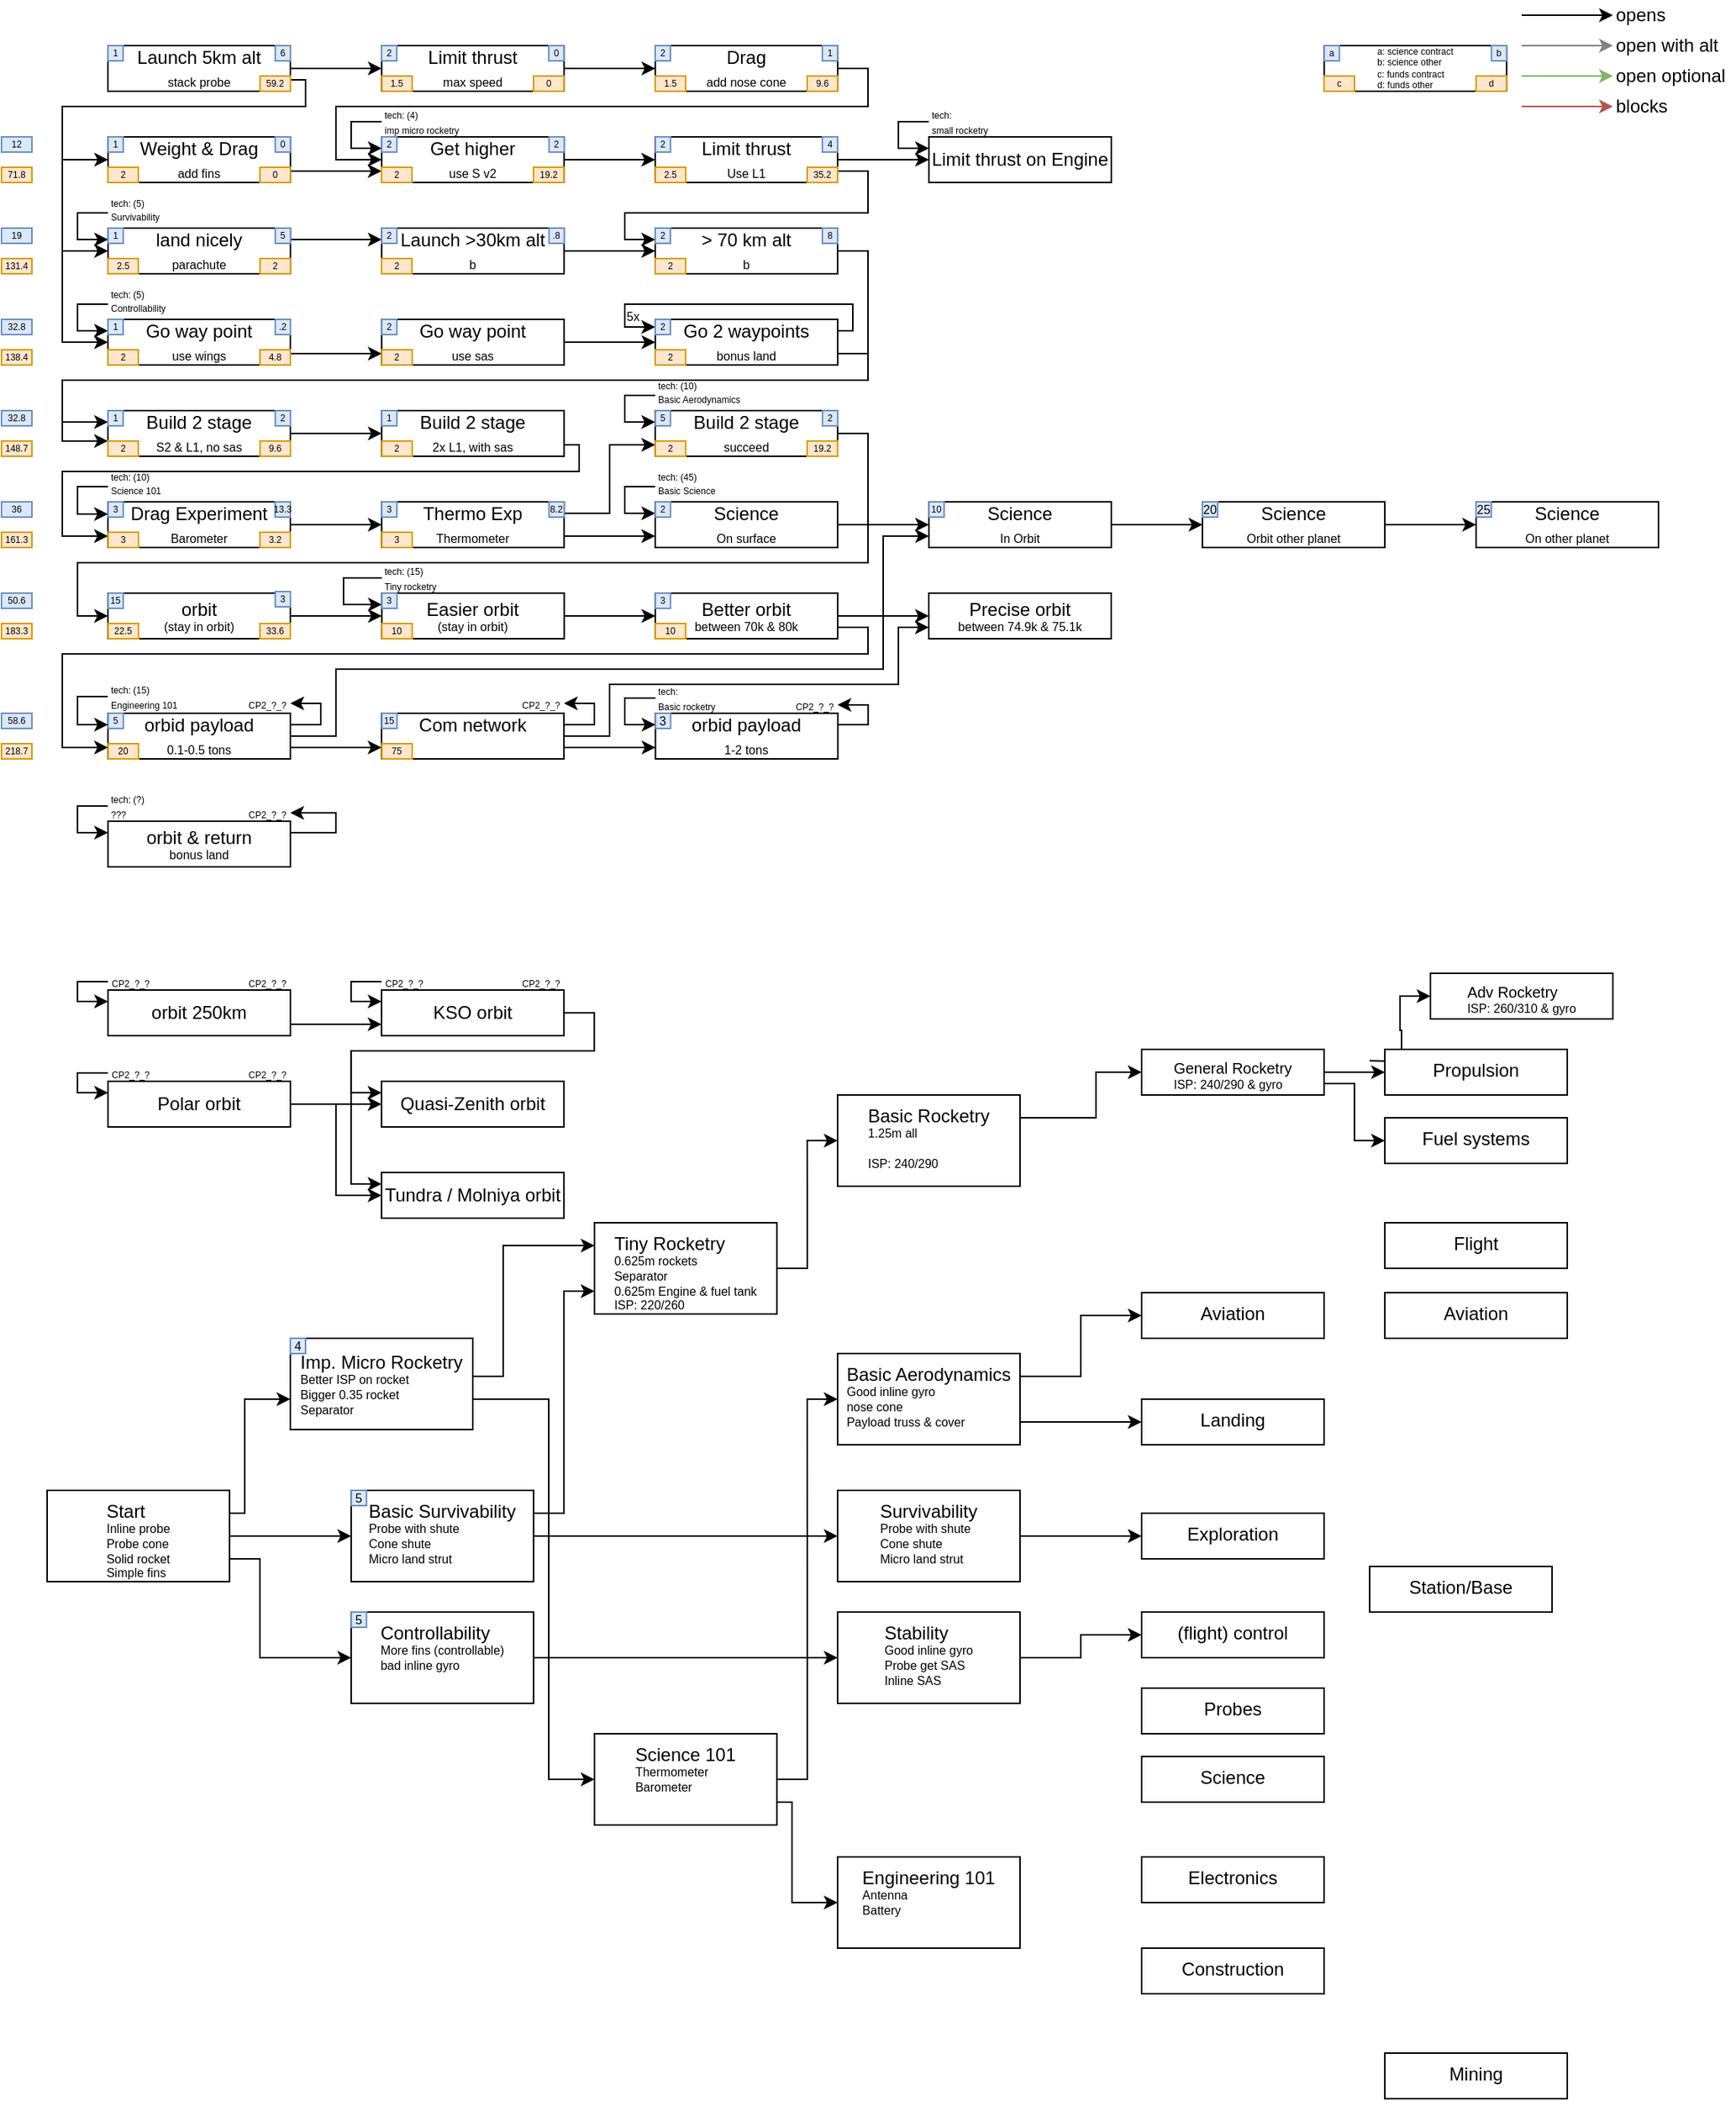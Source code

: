 <mxfile version="13.0.3" type="device"><diagram id="yrG2KUbBidxd4rhL5g-d" name="Page-1"><mxGraphModel dx="569" dy="329" grid="1" gridSize="10" guides="1" tooltips="1" connect="1" arrows="1" fold="1" page="1" pageScale="1" pageWidth="1169" pageHeight="827" math="0" shadow="0"><root><mxCell id="0"/><mxCell id="1" parent="0"/><mxCell id="3JY1nFL2cjk0xsdYXhQx-1" style="edgeStyle=orthogonalEdgeStyle;rounded=0;orthogonalLoop=1;jettySize=auto;html=1;exitX=1;exitY=0.5;exitDx=0;exitDy=0;entryX=0;entryY=0.5;entryDx=0;entryDy=0;" parent="1" source="SZwrO1sBdmlhg4WE2Vew-1" target="hjC5QdtEhdCF6qf9Yz2r-4" edge="1"><mxGeometry relative="1" as="geometry"><Array as="points"><mxPoint x="210" y="65"/><mxPoint x="210" y="65"/></Array></mxGeometry></mxCell><mxCell id="3JY1nFL2cjk0xsdYXhQx-4" style="edgeStyle=orthogonalEdgeStyle;rounded=0;orthogonalLoop=1;jettySize=auto;html=1;exitX=1;exitY=0.75;exitDx=0;exitDy=0;strokeColor=#000000;fontSize=8;entryX=0;entryY=0.5;entryDx=0;entryDy=0;" parent="1" source="SZwrO1sBdmlhg4WE2Vew-1" target="SZwrO1sBdmlhg4WE2Vew-2" edge="1"><mxGeometry relative="1" as="geometry"><mxPoint x="50" y="250" as="targetPoint"/><mxPoint x="200" y="62.5" as="sourcePoint"/><Array as="points"><mxPoint x="210" y="73"/><mxPoint x="210" y="90"/><mxPoint x="50" y="90"/><mxPoint x="50" y="245"/></Array></mxGeometry></mxCell><mxCell id="3JY1nFL2cjk0xsdYXhQx-45" style="edgeStyle=orthogonalEdgeStyle;rounded=0;orthogonalLoop=1;jettySize=auto;html=1;exitX=1;exitY=0.75;exitDx=0;exitDy=0;entryX=0;entryY=0.5;entryDx=0;entryDy=0;strokeColor=#000000;fontSize=8;" parent="1" source="SZwrO1sBdmlhg4WE2Vew-1" target="hjC5QdtEhdCF6qf9Yz2r-3" edge="1"><mxGeometry relative="1" as="geometry"><Array as="points"><mxPoint x="210" y="73"/><mxPoint x="210" y="90"/><mxPoint x="50" y="90"/><mxPoint x="50" y="125"/></Array></mxGeometry></mxCell><mxCell id="3JY1nFL2cjk0xsdYXhQx-51" style="edgeStyle=orthogonalEdgeStyle;rounded=0;orthogonalLoop=1;jettySize=auto;html=1;exitX=1;exitY=0.75;exitDx=0;exitDy=0;entryX=0;entryY=0.5;entryDx=0;entryDy=0;strokeColor=#000000;fontSize=8;" parent="1" source="SZwrO1sBdmlhg4WE2Vew-1" target="SZwrO1sBdmlhg4WE2Vew-22" edge="1"><mxGeometry relative="1" as="geometry"><mxPoint x="200" y="62.5" as="sourcePoint"/><Array as="points"><mxPoint x="210" y="73"/><mxPoint x="210" y="90"/><mxPoint x="50" y="90"/><mxPoint x="50" y="185"/></Array></mxGeometry></mxCell><mxCell id="SZwrO1sBdmlhg4WE2Vew-1" value="Launch 5km alt&lt;br style=&quot;font-size: 8px&quot;&gt;&lt;font style=&quot;font-size: 8px&quot;&gt;stack probe&lt;/font&gt;" style="rounded=0;whiteSpace=wrap;html=1;" parent="1" vertex="1"><mxGeometry x="80" y="50" width="120" height="30" as="geometry"/></mxCell><mxCell id="SZwrO1sBdmlhg4WE2Vew-34" style="edgeStyle=orthogonalEdgeStyle;rounded=0;orthogonalLoop=1;jettySize=auto;html=1;exitX=1;exitY=0.75;exitDx=0;exitDy=0;entryX=0;entryY=0.75;entryDx=0;entryDy=0;" parent="1" source="SZwrO1sBdmlhg4WE2Vew-2" target="SZwrO1sBdmlhg4WE2Vew-6" edge="1"><mxGeometry relative="1" as="geometry"><mxPoint x="235" y="270" as="targetPoint"/></mxGeometry></mxCell><mxCell id="SZwrO1sBdmlhg4WE2Vew-2" value="Go way point&lt;font style=&quot;font-size: 8px&quot;&gt;&lt;br&gt;&lt;/font&gt;&lt;span style=&quot;font-size: 8px&quot;&gt;use wings&lt;/span&gt;" style="rounded=0;whiteSpace=wrap;html=1;" parent="1" vertex="1"><mxGeometry x="80" y="230.01" width="120" height="30" as="geometry"/></mxCell><mxCell id="SZwrO1sBdmlhg4WE2Vew-31" style="edgeStyle=orthogonalEdgeStyle;rounded=0;orthogonalLoop=1;jettySize=auto;html=1;exitX=1;exitY=0.5;exitDx=0;exitDy=0;entryX=0;entryY=0.5;entryDx=0;entryDy=0;" parent="1" source="SZwrO1sBdmlhg4WE2Vew-6" target="SZwrO1sBdmlhg4WE2Vew-12" edge="1"><mxGeometry relative="1" as="geometry"/></mxCell><mxCell id="SZwrO1sBdmlhg4WE2Vew-6" value="Go way point&lt;font style=&quot;font-size: 8px&quot;&gt;&lt;br&gt;&lt;/font&gt;&lt;span style=&quot;font-size: 8px&quot;&gt;use sas&lt;/span&gt;" style="rounded=0;whiteSpace=wrap;html=1;" parent="1" vertex="1"><mxGeometry x="260.09" y="230.01" width="120" height="30" as="geometry"/></mxCell><mxCell id="S7m_GH-Clogs26KsCjQg-3" style="edgeStyle=orthogonalEdgeStyle;rounded=0;orthogonalLoop=1;jettySize=auto;html=1;exitX=1;exitY=0.25;exitDx=0;exitDy=0;entryX=0;entryY=0.5;entryDx=0;entryDy=0;" parent="1" source="SZwrO1sBdmlhg4WE2Vew-12" target="3JY1nFL2cjk0xsdYXhQx-75" edge="1"><mxGeometry relative="1" as="geometry"><Array as="points"><mxPoint x="570" y="238"/><mxPoint x="570" y="220"/><mxPoint x="420" y="220"/><mxPoint x="420" y="235"/></Array></mxGeometry></mxCell><mxCell id="YNa53Ypn2ipejMuThrFw-12" value="&lt;font style=&quot;font-size: 8px&quot;&gt;5x&lt;/font&gt;" style="edgeLabel;html=1;align=center;verticalAlign=middle;resizable=0;points=[];" parent="S7m_GH-Clogs26KsCjQg-3" vertex="1" connectable="0"><mxGeometry x="-0.151" y="-1" relative="1" as="geometry"><mxPoint x="-82.43" y="8.01" as="offset"/></mxGeometry></mxCell><mxCell id="YNa53Ypn2ipejMuThrFw-7" style="edgeStyle=orthogonalEdgeStyle;rounded=0;orthogonalLoop=1;jettySize=auto;html=1;exitX=1;exitY=0.75;exitDx=0;exitDy=0;entryX=0;entryY=0.666;entryDx=0;entryDy=0;entryPerimeter=0;" parent="1" source="SZwrO1sBdmlhg4WE2Vew-12" target="YNa53Ypn2ipejMuThrFw-1" edge="1"><mxGeometry relative="1" as="geometry"><Array as="points"><mxPoint x="580" y="253"/><mxPoint x="580" y="270"/><mxPoint x="50" y="270"/><mxPoint x="50" y="310"/></Array></mxGeometry></mxCell><mxCell id="SZwrO1sBdmlhg4WE2Vew-12" value="&lt;div&gt;Go 2 waypoints&lt;/div&gt;&lt;font style=&quot;font-size: 8px&quot;&gt;bonus land&lt;/font&gt;" style="rounded=0;whiteSpace=wrap;html=1;" parent="1" vertex="1"><mxGeometry x="440.09" y="230.01" width="120" height="30" as="geometry"/></mxCell><mxCell id="SZwrO1sBdmlhg4WE2Vew-39" style="edgeStyle=orthogonalEdgeStyle;rounded=0;orthogonalLoop=1;jettySize=auto;html=1;exitX=1;exitY=0.5;exitDx=0;exitDy=0;entryX=0;entryY=0.5;entryDx=0;entryDy=0;" parent="1" source="SZwrO1sBdmlhg4WE2Vew-16" target="SZwrO1sBdmlhg4WE2Vew-18" edge="1"><mxGeometry relative="1" as="geometry"/></mxCell><mxCell id="SZwrO1sBdmlhg4WE2Vew-16" value="Launch &amp;gt;30km alt&lt;br style=&quot;font-size: 8px&quot;&gt;&lt;font style=&quot;font-size: 8px&quot;&gt;b&lt;/font&gt;" style="rounded=0;whiteSpace=wrap;html=1;" parent="1" vertex="1"><mxGeometry x="260.09" y="170" width="120" height="30" as="geometry"/></mxCell><mxCell id="YNa53Ypn2ipejMuThrFw-26" style="edgeStyle=orthogonalEdgeStyle;rounded=0;orthogonalLoop=1;jettySize=auto;html=1;exitX=1;exitY=0.5;exitDx=0;exitDy=0;entryX=0;entryY=0.25;entryDx=0;entryDy=0;" parent="1" source="SZwrO1sBdmlhg4WE2Vew-18" target="YNa53Ypn2ipejMuThrFw-1" edge="1"><mxGeometry relative="1" as="geometry"><Array as="points"><mxPoint x="580" y="185"/><mxPoint x="580" y="270"/><mxPoint x="50" y="270"/><mxPoint x="50" y="297"/></Array></mxGeometry></mxCell><mxCell id="SZwrO1sBdmlhg4WE2Vew-18" value="&amp;gt; 70 km alt&lt;br style=&quot;font-size: 8px&quot;&gt;&lt;font style=&quot;font-size: 8px&quot;&gt;b&lt;/font&gt;" style="rounded=0;whiteSpace=wrap;html=1;" parent="1" vertex="1"><mxGeometry x="440" y="170" width="120" height="30" as="geometry"/></mxCell><mxCell id="3JY1nFL2cjk0xsdYXhQx-3" style="edgeStyle=orthogonalEdgeStyle;rounded=0;orthogonalLoop=1;jettySize=auto;html=1;exitX=1;exitY=0.25;exitDx=0;exitDy=0;entryX=0;entryY=0.25;entryDx=0;entryDy=0;fontSize=8;strokeColor=#000000;fillColor=#d5e8d4;" parent="1" source="SZwrO1sBdmlhg4WE2Vew-22" target="SZwrO1sBdmlhg4WE2Vew-16" edge="1"><mxGeometry relative="1" as="geometry"><Array as="points"/></mxGeometry></mxCell><mxCell id="SZwrO1sBdmlhg4WE2Vew-22" value="land nicely&lt;br style=&quot;font-size: 8px&quot;&gt;&lt;font style=&quot;font-size: 8px&quot;&gt;parachute&lt;/font&gt;" style="rounded=0;whiteSpace=wrap;html=1;" parent="1" vertex="1"><mxGeometry x="80.09" y="170" width="120" height="30" as="geometry"/></mxCell><mxCell id="SZwrO1sBdmlhg4WE2Vew-35" style="edgeStyle=orthogonalEdgeStyle;rounded=0;orthogonalLoop=1;jettySize=auto;html=1;exitX=0.5;exitY=1;exitDx=0;exitDy=0;" parent="1" source="SZwrO1sBdmlhg4WE2Vew-16" target="SZwrO1sBdmlhg4WE2Vew-16" edge="1"><mxGeometry relative="1" as="geometry"/></mxCell><mxCell id="YNa53Ypn2ipejMuThrFw-62" style="edgeStyle=orthogonalEdgeStyle;rounded=0;orthogonalLoop=1;jettySize=auto;html=1;exitX=1;exitY=0.75;exitDx=0;exitDy=0;entryX=0;entryY=0.75;entryDx=0;entryDy=0;" parent="1" source="jQaJmfK5De0oodmLdF7I-8" target="SZwrO1sBdmlhg4WE2Vew-84" edge="1"><mxGeometry relative="1" as="geometry"><Array as="points"><mxPoint x="580" y="432"/><mxPoint x="580" y="450"/><mxPoint x="50" y="450"/><mxPoint x="50" y="512"/></Array><mxPoint x="70" y="512" as="targetPoint"/></mxGeometry></mxCell><mxCell id="jQaJmfK5De0oodmLdF7I-6" style="edgeStyle=orthogonalEdgeStyle;rounded=0;orthogonalLoop=1;jettySize=auto;html=1;exitX=1;exitY=0.5;exitDx=0;exitDy=0;entryX=0;entryY=0.5;entryDx=0;entryDy=0;fontSize=6;" parent="1" source="SZwrO1sBdmlhg4WE2Vew-49" target="SZwrO1sBdmlhg4WE2Vew-87" edge="1"><mxGeometry relative="1" as="geometry"/></mxCell><mxCell id="SZwrO1sBdmlhg4WE2Vew-49" value="&lt;div&gt;orbit&lt;/div&gt;&lt;div style=&quot;font-size: 8px&quot;&gt;(stay in orbit)&lt;br&gt;&lt;/div&gt;" style="rounded=0;whiteSpace=wrap;html=1;" parent="1" vertex="1"><mxGeometry x="80" y="410" width="120" height="30" as="geometry"/></mxCell><mxCell id="SZwrO1sBdmlhg4WE2Vew-81" value="&lt;div&gt;orbit &amp;amp; return&lt;br&gt;&lt;/div&gt;&lt;div style=&quot;font-size: 8px&quot;&gt;bonus land&lt;br&gt;&lt;/div&gt;" style="rounded=0;whiteSpace=wrap;html=1;" parent="1" vertex="1"><mxGeometry x="80.06" y="560" width="120" height="30" as="geometry"/></mxCell><mxCell id="SZwrO1sBdmlhg4WE2Vew-96" value="" style="edgeStyle=orthogonalEdgeStyle;rounded=0;orthogonalLoop=1;jettySize=auto;html=1;strokeColor=#000000;exitX=1;exitY=0.75;exitDx=0;exitDy=0;entryX=0;entryY=0.75;entryDx=0;entryDy=0;" parent="1" source="SZwrO1sBdmlhg4WE2Vew-90" target="SZwrO1sBdmlhg4WE2Vew-95" edge="1"><mxGeometry relative="1" as="geometry"/></mxCell><mxCell id="SZwrO1sBdmlhg4WE2Vew-90" value="orbit 250km" style="rounded=0;whiteSpace=wrap;html=1;" parent="1" vertex="1"><mxGeometry x="80.06" y="671" width="120" height="30" as="geometry"/></mxCell><mxCell id="3JY1nFL2cjk0xsdYXhQx-16" style="edgeStyle=orthogonalEdgeStyle;rounded=0;orthogonalLoop=1;jettySize=auto;html=1;exitX=1;exitY=0.5;exitDx=0;exitDy=0;entryX=0;entryY=0.25;entryDx=0;entryDy=0;strokeColor=#000000;fontSize=8;" parent="1" source="SZwrO1sBdmlhg4WE2Vew-95" target="SZwrO1sBdmlhg4WE2Vew-100" edge="1"><mxGeometry relative="1" as="geometry"><Array as="points"><mxPoint x="399.97" y="686"/><mxPoint x="399.97" y="711"/><mxPoint x="239.97" y="711"/><mxPoint x="239.97" y="739"/></Array></mxGeometry></mxCell><mxCell id="3JY1nFL2cjk0xsdYXhQx-17" style="edgeStyle=orthogonalEdgeStyle;rounded=0;orthogonalLoop=1;jettySize=auto;html=1;exitX=1;exitY=0.5;exitDx=0;exitDy=0;strokeColor=#000000;fontSize=8;entryX=0;entryY=0.25;entryDx=0;entryDy=0;" parent="1" source="SZwrO1sBdmlhg4WE2Vew-95" target="SZwrO1sBdmlhg4WE2Vew-102" edge="1"><mxGeometry relative="1" as="geometry"><mxPoint x="249.97" y="799" as="targetPoint"/><Array as="points"><mxPoint x="399.97" y="686"/><mxPoint x="399.97" y="711"/><mxPoint x="239.97" y="711"/><mxPoint x="239.97" y="799"/></Array></mxGeometry></mxCell><mxCell id="SZwrO1sBdmlhg4WE2Vew-95" value="&lt;span&gt;KSO orbit&lt;/span&gt;" style="rounded=0;whiteSpace=wrap;html=1;" parent="1" vertex="1"><mxGeometry x="259.97" y="671" width="120" height="30" as="geometry"/></mxCell><mxCell id="IgeOk36QojfOdhvd_kqg-1" style="edgeStyle=orthogonalEdgeStyle;rounded=0;orthogonalLoop=1;jettySize=auto;html=1;exitX=1;exitY=0.5;exitDx=0;exitDy=0;entryX=0;entryY=0.75;entryDx=0;entryDy=0;" parent="1" source="SZwrO1sBdmlhg4WE2Vew-84" target="YNa53Ypn2ipejMuThrFw-51" edge="1"><mxGeometry relative="1" as="geometry"><Array as="points"><mxPoint x="230" y="504"/><mxPoint x="230" y="460"/><mxPoint x="590" y="460"/><mxPoint x="590" y="373"/></Array></mxGeometry></mxCell><mxCell id="IgeOk36QojfOdhvd_kqg-4" style="edgeStyle=orthogonalEdgeStyle;rounded=0;orthogonalLoop=1;jettySize=auto;html=1;exitX=1;exitY=0.75;exitDx=0;exitDy=0;entryX=0;entryY=0.75;entryDx=0;entryDy=0;fontSize=6;" parent="1" source="SZwrO1sBdmlhg4WE2Vew-84" target="IgeOk36QojfOdhvd_kqg-3" edge="1"><mxGeometry relative="1" as="geometry"/></mxCell><mxCell id="SZwrO1sBdmlhg4WE2Vew-84" value="&lt;div&gt;orbid payload&lt;/div&gt;&lt;div&gt;&lt;font style=&quot;font-size: 8px&quot;&gt;0.1-0.5 tons&lt;/font&gt;&lt;br&gt;&lt;/div&gt;" style="rounded=0;whiteSpace=wrap;html=1;" parent="1" vertex="1"><mxGeometry x="80.02" y="489" width="120" height="30" as="geometry"/></mxCell><mxCell id="jQaJmfK5De0oodmLdF7I-9" style="edgeStyle=orthogonalEdgeStyle;rounded=0;orthogonalLoop=1;jettySize=auto;html=1;exitX=1;exitY=0.5;exitDx=0;exitDy=0;entryX=0;entryY=0.5;entryDx=0;entryDy=0;fontSize=6;" parent="1" source="SZwrO1sBdmlhg4WE2Vew-87" target="jQaJmfK5De0oodmLdF7I-8" edge="1"><mxGeometry relative="1" as="geometry"/></mxCell><mxCell id="SZwrO1sBdmlhg4WE2Vew-87" value="&lt;div&gt;&lt;div&gt;Easier orbit&lt;/div&gt;&lt;div style=&quot;font-size: 8px&quot;&gt;(stay in orbit)&lt;/div&gt;&lt;/div&gt;" style="rounded=0;whiteSpace=wrap;html=1;" parent="1" vertex="1"><mxGeometry x="260.18" y="410" width="120" height="30" as="geometry"/></mxCell><mxCell id="3JY1nFL2cjk0xsdYXhQx-18" style="edgeStyle=orthogonalEdgeStyle;rounded=0;orthogonalLoop=1;jettySize=auto;html=1;exitX=1;exitY=0.5;exitDx=0;exitDy=0;entryX=0;entryY=0.5;entryDx=0;entryDy=0;strokeColor=#000000;fontSize=8;" parent="1" source="SZwrO1sBdmlhg4WE2Vew-99" target="SZwrO1sBdmlhg4WE2Vew-100" edge="1"><mxGeometry relative="1" as="geometry"/></mxCell><mxCell id="3JY1nFL2cjk0xsdYXhQx-19" style="edgeStyle=orthogonalEdgeStyle;rounded=0;orthogonalLoop=1;jettySize=auto;html=1;exitX=1;exitY=0.5;exitDx=0;exitDy=0;entryX=0;entryY=0.5;entryDx=0;entryDy=0;strokeColor=#000000;fontSize=8;" parent="1" source="SZwrO1sBdmlhg4WE2Vew-99" target="SZwrO1sBdmlhg4WE2Vew-102" edge="1"><mxGeometry relative="1" as="geometry"/></mxCell><mxCell id="SZwrO1sBdmlhg4WE2Vew-99" value="Polar orbit" style="rounded=0;whiteSpace=wrap;html=1;" parent="1" vertex="1"><mxGeometry x="80.06" y="731" width="120" height="30" as="geometry"/></mxCell><mxCell id="SZwrO1sBdmlhg4WE2Vew-100" value="Quasi-Zenith orbit" style="rounded=0;whiteSpace=wrap;html=1;" parent="1" vertex="1"><mxGeometry x="259.97" y="731" width="120" height="30" as="geometry"/></mxCell><mxCell id="SZwrO1sBdmlhg4WE2Vew-102" value="Tundra / Molniya orbit" style="rounded=0;whiteSpace=wrap;html=1;" parent="1" vertex="1"><mxGeometry x="259.97" y="791" width="120" height="30" as="geometry"/></mxCell><mxCell id="SZwrO1sBdmlhg4WE2Vew-111" style="edgeStyle=orthogonalEdgeStyle;rounded=0;orthogonalLoop=1;jettySize=auto;html=1;exitX=1;exitY=0.75;exitDx=0;exitDy=0;entryX=0;entryY=0.5;entryDx=0;entryDy=0;strokeColor=#000000;" parent="1" source="SZwrO1sBdmlhg4WE2Vew-105" target="SZwrO1sBdmlhg4WE2Vew-106" edge="1"><mxGeometry relative="1" as="geometry"><Array as="points"><mxPoint x="180" y="1045"/><mxPoint x="180" y="1110"/></Array></mxGeometry></mxCell><mxCell id="SZwrO1sBdmlhg4WE2Vew-112" style="edgeStyle=orthogonalEdgeStyle;rounded=0;orthogonalLoop=1;jettySize=auto;html=1;exitX=1;exitY=0.5;exitDx=0;exitDy=0;entryX=0;entryY=0.5;entryDx=0;entryDy=0;strokeColor=#000000;" parent="1" source="SZwrO1sBdmlhg4WE2Vew-105" target="SZwrO1sBdmlhg4WE2Vew-107" edge="1"><mxGeometry relative="1" as="geometry"><Array as="points"><mxPoint x="210" y="1030"/><mxPoint x="210" y="1030"/></Array></mxGeometry></mxCell><mxCell id="SZwrO1sBdmlhg4WE2Vew-113" style="edgeStyle=orthogonalEdgeStyle;rounded=0;orthogonalLoop=1;jettySize=auto;html=1;exitX=1;exitY=0.5;exitDx=0;exitDy=0;entryX=0;entryY=0.5;entryDx=0;entryDy=0;strokeColor=#000000;" parent="1" source="SZwrO1sBdmlhg4WE2Vew-109" target="SZwrO1sBdmlhg4WE2Vew-110" edge="1"><mxGeometry relative="1" as="geometry"><Array as="points"><mxPoint x="320" y="940"/><mxPoint x="370" y="940"/><mxPoint x="370" y="1190"/></Array></mxGeometry></mxCell><mxCell id="SZwrO1sBdmlhg4WE2Vew-114" style="edgeStyle=orthogonalEdgeStyle;rounded=0;orthogonalLoop=1;jettySize=auto;html=1;exitX=1;exitY=0.25;exitDx=0;exitDy=0;strokeColor=#000000;" parent="1" source="SZwrO1sBdmlhg4WE2Vew-105" target="SZwrO1sBdmlhg4WE2Vew-109" edge="1"><mxGeometry relative="1" as="geometry"><Array as="points"><mxPoint x="170" y="1015"/><mxPoint x="170" y="940"/></Array></mxGeometry></mxCell><mxCell id="SZwrO1sBdmlhg4WE2Vew-105" value="&lt;div style=&quot;text-align: left&quot;&gt;&lt;font style=&quot;font-size: 12px&quot;&gt;Start&lt;/font&gt;&lt;/div&gt;&lt;span style=&quot;text-align: left&quot;&gt;Inline probe&lt;br&gt;&lt;/span&gt;&lt;div style=&quot;text-align: left ; font-size: 8px&quot;&gt;&lt;font style=&quot;font-size: 8px&quot;&gt;&lt;font style=&quot;font-size: 8px&quot;&gt;Probe cone&lt;/font&gt;&lt;br style=&quot;font-size: 8px&quot;&gt;&lt;/font&gt;&lt;/div&gt;&lt;div style=&quot;text-align: left ; font-size: 8px&quot;&gt;&lt;font style=&quot;font-size: 8px&quot;&gt;&lt;font style=&quot;font-size: 8px&quot;&gt;Solid rocket&lt;/font&gt;&lt;/font&gt;&lt;/div&gt;&lt;div style=&quot;text-align: left ; font-size: 8px&quot;&gt;&lt;font style=&quot;font-size: 8px&quot;&gt;&lt;font style=&quot;font-size: 8px&quot;&gt;Simple fins&lt;/font&gt;&lt;/font&gt;&lt;/div&gt;" style="rounded=0;whiteSpace=wrap;html=1;fontSize=8;verticalAlign=top;" parent="1" vertex="1"><mxGeometry x="40" y="1000" width="120" height="60" as="geometry"/></mxCell><mxCell id="M4nwzfkNvxjOx-hK2zbK-6" style="edgeStyle=orthogonalEdgeStyle;rounded=0;orthogonalLoop=1;jettySize=auto;html=1;exitX=1;exitY=0.5;exitDx=0;exitDy=0;entryX=0;entryY=0.5;entryDx=0;entryDy=0;" parent="1" source="SZwrO1sBdmlhg4WE2Vew-106" target="M4nwzfkNvxjOx-hK2zbK-5" edge="1"><mxGeometry relative="1" as="geometry"/></mxCell><mxCell id="SZwrO1sBdmlhg4WE2Vew-106" value="&lt;div style=&quot;text-align: left&quot;&gt;&lt;span style=&quot;font-size: 12px&quot;&gt;Controllability&lt;/span&gt;&lt;/div&gt;&lt;div style=&quot;text-align: left ; font-size: 8px&quot;&gt;&lt;font style=&quot;font-size: 8px&quot;&gt;More fins (controllable)&lt;/font&gt;&lt;/div&gt;&lt;div style=&quot;text-align: left ; font-size: 8px&quot;&gt;&lt;font style=&quot;font-size: 8px&quot;&gt;bad inline gyro&lt;/font&gt;&lt;/div&gt;&lt;div style=&quot;text-align: left ; font-size: 8px&quot;&gt;&lt;br&gt;&lt;/div&gt;" style="rounded=0;whiteSpace=wrap;html=1;align=center;labelPosition=center;verticalLabelPosition=middle;verticalAlign=top;fontSize=8;" parent="1" vertex="1"><mxGeometry x="240" y="1080" width="120" height="60" as="geometry"/></mxCell><mxCell id="M4nwzfkNvxjOx-hK2zbK-7" style="edgeStyle=orthogonalEdgeStyle;rounded=0;orthogonalLoop=1;jettySize=auto;html=1;exitX=1;exitY=0.25;exitDx=0;exitDy=0;entryX=0;entryY=0.75;entryDx=0;entryDy=0;" parent="1" source="SZwrO1sBdmlhg4WE2Vew-107" target="3JY1nFL2cjk0xsdYXhQx-34" edge="1"><mxGeometry relative="1" as="geometry"><Array as="points"><mxPoint x="380" y="1015"/><mxPoint x="380" y="869"/></Array></mxGeometry></mxCell><mxCell id="S7m_GH-Clogs26KsCjQg-2" style="edgeStyle=orthogonalEdgeStyle;rounded=0;orthogonalLoop=1;jettySize=auto;html=1;exitX=1;exitY=0.5;exitDx=0;exitDy=0;entryX=0;entryY=0.5;entryDx=0;entryDy=0;" parent="1" source="SZwrO1sBdmlhg4WE2Vew-107" target="S7m_GH-Clogs26KsCjQg-1" edge="1"><mxGeometry relative="1" as="geometry"><mxPoint x="370" y="1040" as="targetPoint"/></mxGeometry></mxCell><mxCell id="SZwrO1sBdmlhg4WE2Vew-107" value="&lt;div style=&quot;text-align: left&quot;&gt;&lt;font style=&quot;font-size: 12px&quot;&gt;Basic Survivability&lt;/font&gt;&lt;/div&gt;&lt;div style=&quot;text-align: left ; font-size: 8px&quot;&gt;&lt;font style=&quot;font-size: 8px&quot;&gt;Probe with shute&lt;/font&gt;&lt;/div&gt;&lt;div style=&quot;text-align: left ; font-size: 8px&quot;&gt;&lt;font style=&quot;font-size: 8px&quot;&gt;Cone shute&lt;/font&gt;&lt;br style=&quot;font-size: 8px&quot;&gt;&lt;/div&gt;&lt;font style=&quot;font-size: 8px&quot;&gt;&lt;div style=&quot;text-align: left&quot;&gt;&lt;span&gt;Micro land strut&lt;/span&gt;&lt;/div&gt;&lt;/font&gt;" style="rounded=0;whiteSpace=wrap;html=1;fontSize=8;verticalAlign=top;" parent="1" vertex="1"><mxGeometry x="240" y="1000" width="120" height="60" as="geometry"/></mxCell><mxCell id="3JY1nFL2cjk0xsdYXhQx-35" style="edgeStyle=orthogonalEdgeStyle;rounded=0;orthogonalLoop=1;jettySize=auto;html=1;exitX=1;exitY=0.25;exitDx=0;exitDy=0;strokeColor=#000000;fontSize=8;entryX=0;entryY=0.25;entryDx=0;entryDy=0;" parent="1" source="SZwrO1sBdmlhg4WE2Vew-109" target="3JY1nFL2cjk0xsdYXhQx-34" edge="1"><mxGeometry relative="1" as="geometry"><mxPoint x="370" y="925" as="targetPoint"/><Array as="points"><mxPoint x="320" y="925"/><mxPoint x="340" y="925"/><mxPoint x="340" y="839"/></Array></mxGeometry></mxCell><mxCell id="SZwrO1sBdmlhg4WE2Vew-109" value="&lt;div style=&quot;text-align: left&quot;&gt;&lt;font style=&quot;font-size: 12px&quot;&gt;Imp. Micro Rocketry&lt;/font&gt;&lt;/div&gt;&lt;div style=&quot;text-align: left ; font-size: 8px&quot;&gt;&lt;font style=&quot;font-size: 8px&quot;&gt;Better ISP on rocket&lt;/font&gt;&lt;/div&gt;&lt;div style=&quot;text-align: left ; font-size: 8px&quot;&gt;Bigger 0.35 rocket&lt;/div&gt;&lt;div style=&quot;text-align: left ; font-size: 8px&quot;&gt;&lt;font style=&quot;font-size: 8px&quot;&gt;Separator&lt;/font&gt;&lt;/div&gt;" style="rounded=0;whiteSpace=wrap;html=1;fontSize=8;verticalAlign=middle;" parent="1" vertex="1"><mxGeometry x="200" y="900" width="120" height="60" as="geometry"/></mxCell><mxCell id="4SXYXapFm1M7yIx3AQMb-2" style="edgeStyle=orthogonalEdgeStyle;rounded=0;orthogonalLoop=1;jettySize=auto;html=1;exitX=1;exitY=0.5;exitDx=0;exitDy=0;entryX=0;entryY=0.5;entryDx=0;entryDy=0;" parent="1" source="SZwrO1sBdmlhg4WE2Vew-110" target="4SXYXapFm1M7yIx3AQMb-1" edge="1"><mxGeometry relative="1" as="geometry"/></mxCell><mxCell id="4SXYXapFm1M7yIx3AQMb-4" style="edgeStyle=orthogonalEdgeStyle;rounded=0;orthogonalLoop=1;jettySize=auto;html=1;exitX=1;exitY=0.75;exitDx=0;exitDy=0;entryX=0;entryY=0.5;entryDx=0;entryDy=0;" parent="1" source="SZwrO1sBdmlhg4WE2Vew-110" target="4SXYXapFm1M7yIx3AQMb-3" edge="1"><mxGeometry relative="1" as="geometry"><Array as="points"><mxPoint x="530" y="1205"/><mxPoint x="530" y="1271"/></Array></mxGeometry></mxCell><mxCell id="SZwrO1sBdmlhg4WE2Vew-110" value="&lt;div style=&quot;text-align: left&quot;&gt;&lt;span style=&quot;font-size: 12px&quot;&gt;Science 101&lt;/span&gt;&lt;/div&gt;&lt;div style=&quot;text-align: left ; font-size: 8px&quot;&gt;Thermometer&lt;/div&gt;&lt;div style=&quot;text-align: left ; font-size: 8px&quot;&gt;Barometer&lt;/div&gt;" style="rounded=0;whiteSpace=wrap;html=1;fontSize=8;verticalAlign=top;align=center;" parent="1" vertex="1"><mxGeometry x="400.09" y="1160" width="120" height="60" as="geometry"/></mxCell><mxCell id="M4nwzfkNvxjOx-hK2zbK-3" style="edgeStyle=orthogonalEdgeStyle;rounded=0;orthogonalLoop=1;jettySize=auto;html=1;exitX=1;exitY=0.75;exitDx=0;exitDy=0;" parent="1" source="hjC5QdtEhdCF6qf9Yz2r-3" edge="1"><mxGeometry relative="1" as="geometry"><mxPoint x="260" y="132.55" as="targetPoint"/></mxGeometry></mxCell><mxCell id="hjC5QdtEhdCF6qf9Yz2r-3" value="Weight &amp;amp; Drag&lt;br style=&quot;font-size: 8px&quot;&gt;&lt;font style=&quot;font-size: 8px&quot;&gt;add fins&lt;/font&gt;" style="rounded=0;whiteSpace=wrap;html=1;" parent="1" vertex="1"><mxGeometry x="80.09" y="110" width="120" height="30" as="geometry"/></mxCell><mxCell id="3JY1nFL2cjk0xsdYXhQx-44" style="edgeStyle=orthogonalEdgeStyle;rounded=0;orthogonalLoop=1;jettySize=auto;html=1;exitX=1;exitY=0.5;exitDx=0;exitDy=0;entryX=0;entryY=0.5;entryDx=0;entryDy=0;strokeColor=#000000;fontSize=8;" parent="1" source="hjC5QdtEhdCF6qf9Yz2r-4" target="3JY1nFL2cjk0xsdYXhQx-43" edge="1"><mxGeometry relative="1" as="geometry"/></mxCell><mxCell id="hjC5QdtEhdCF6qf9Yz2r-4" value="Limit thrust&lt;br style=&quot;font-size: 8px&quot;&gt;&lt;font style=&quot;font-size: 8px&quot;&gt;max speed&lt;/font&gt;" style="rounded=0;whiteSpace=wrap;html=1;" parent="1" vertex="1"><mxGeometry x="260.09" y="50" width="120" height="30" as="geometry"/></mxCell><mxCell id="3JY1nFL2cjk0xsdYXhQx-13" value="Limit thrust on Engine" style="rounded=0;whiteSpace=wrap;html=1;" parent="1" vertex="1"><mxGeometry x="620.09" y="110" width="120" height="30" as="geometry"/></mxCell><mxCell id="3JY1nFL2cjk0xsdYXhQx-23" style="edgeStyle=orthogonalEdgeStyle;rounded=0;orthogonalLoop=1;jettySize=auto;html=1;exitX=0;exitY=0.5;exitDx=0;exitDy=0;strokeColor=#000000;fontSize=8;entryX=0;entryY=0.25;entryDx=0;entryDy=0;" parent="1" source="3JY1nFL2cjk0xsdYXhQx-22" target="3JY1nFL2cjk0xsdYXhQx-13" edge="1"><mxGeometry relative="1" as="geometry"><mxPoint x="430" y="118" as="targetPoint"/><Array as="points"><mxPoint x="600" y="100"/><mxPoint x="600" y="117"/></Array></mxGeometry></mxCell><mxCell id="3JY1nFL2cjk0xsdYXhQx-22" value="&lt;font style=&quot;line-height: 100%&quot;&gt;&lt;font style=&quot;font-size: 6px&quot;&gt;tech:&lt;br&gt;small rocketry&lt;/font&gt;&lt;br&gt;&lt;/font&gt;" style="text;html=1;strokeColor=none;fillColor=none;align=left;verticalAlign=middle;whiteSpace=wrap;rounded=0;fontSize=8;spacing=2;" parent="1" vertex="1"><mxGeometry x="620" y="90" width="40" height="20" as="geometry"/></mxCell><mxCell id="3JY1nFL2cjk0xsdYXhQx-25" style="edgeStyle=orthogonalEdgeStyle;rounded=0;orthogonalLoop=1;jettySize=auto;html=1;exitX=0;exitY=0.5;exitDx=0;exitDy=0;strokeColor=#000000;fontSize=8;entryX=0;entryY=0.25;entryDx=0;entryDy=0;" parent="1" source="3JY1nFL2cjk0xsdYXhQx-24" target="SZwrO1sBdmlhg4WE2Vew-95" edge="1"><mxGeometry relative="1" as="geometry"><mxPoint x="249.97" y="671" as="targetPoint"/><Array as="points"><mxPoint x="239.97" y="665"/><mxPoint x="239.97" y="679"/></Array></mxGeometry></mxCell><mxCell id="3JY1nFL2cjk0xsdYXhQx-24" value="&lt;font style=&quot;font-size: 6px&quot;&gt;CP2_?_?&lt;/font&gt;" style="text;html=1;strokeColor=none;fillColor=none;align=center;verticalAlign=middle;whiteSpace=wrap;rounded=0;fontSize=8;" parent="1" vertex="1"><mxGeometry x="259.97" y="661" width="30" height="9" as="geometry"/></mxCell><mxCell id="3JY1nFL2cjk0xsdYXhQx-27" style="edgeStyle=orthogonalEdgeStyle;rounded=0;orthogonalLoop=1;jettySize=auto;html=1;exitX=0;exitY=0.5;exitDx=0;exitDy=0;strokeColor=#000000;fontSize=8;entryX=0;entryY=0.25;entryDx=0;entryDy=0;" parent="1" source="3JY1nFL2cjk0xsdYXhQx-26" target="SZwrO1sBdmlhg4WE2Vew-90" edge="1"><mxGeometry relative="1" as="geometry"><mxPoint x="59.97" y="679" as="targetPoint"/><Array as="points"><mxPoint x="59.97" y="665"/><mxPoint x="59.97" y="679"/></Array></mxGeometry></mxCell><mxCell id="3JY1nFL2cjk0xsdYXhQx-26" value="&lt;font style=&quot;font-size: 6px&quot;&gt;CP2_?_?&lt;/font&gt;" style="text;html=1;strokeColor=none;fillColor=none;align=center;verticalAlign=middle;whiteSpace=wrap;rounded=0;fontSize=8;" parent="1" vertex="1"><mxGeometry x="80.06" y="661" width="30" height="9" as="geometry"/></mxCell><mxCell id="3JY1nFL2cjk0xsdYXhQx-31" style="edgeStyle=orthogonalEdgeStyle;rounded=0;orthogonalLoop=1;jettySize=auto;html=1;exitX=0;exitY=0.5;exitDx=0;exitDy=0;strokeColor=#000000;fontSize=8;entryX=0;entryY=0.25;entryDx=0;entryDy=0;" parent="1" source="3JY1nFL2cjk0xsdYXhQx-30" target="SZwrO1sBdmlhg4WE2Vew-99" edge="1"><mxGeometry relative="1" as="geometry"><mxPoint x="69.97" y="739" as="targetPoint"/><Array as="points"><mxPoint x="59.97" y="726"/><mxPoint x="59.97" y="738"/></Array></mxGeometry></mxCell><mxCell id="3JY1nFL2cjk0xsdYXhQx-30" value="&lt;font style=&quot;font-size: 6px&quot;&gt;CP2_?_?&lt;/font&gt;" style="text;html=1;strokeColor=none;fillColor=none;align=center;verticalAlign=middle;whiteSpace=wrap;rounded=0;fontSize=8;" parent="1" vertex="1"><mxGeometry x="79.97" y="721" width="30" height="9" as="geometry"/></mxCell><mxCell id="4SXYXapFm1M7yIx3AQMb-5" style="edgeStyle=orthogonalEdgeStyle;rounded=0;orthogonalLoop=1;jettySize=auto;html=1;exitX=1;exitY=0.25;exitDx=0;exitDy=0;entryX=0;entryY=0.5;entryDx=0;entryDy=0;" parent="1" source="3JY1nFL2cjk0xsdYXhQx-32" target="YNa53Ypn2ipejMuThrFw-36" edge="1"><mxGeometry relative="1" as="geometry"><Array as="points"><mxPoint x="730" y="755"/><mxPoint x="730" y="725"/></Array></mxGeometry></mxCell><mxCell id="3JY1nFL2cjk0xsdYXhQx-32" value="&lt;div style=&quot;text-align: left&quot;&gt;&lt;font style=&quot;font-size: 12px&quot;&gt;Basic Rocketry&lt;/font&gt;&lt;/div&gt;&lt;div style=&quot;text-align: left ; font-size: 8px&quot;&gt;&lt;font style=&quot;font-size: 8px&quot;&gt;1.25m all&lt;/font&gt;&lt;/div&gt;&lt;div style=&quot;text-align: left ; font-size: 8px&quot;&gt;&lt;br&gt;&lt;/div&gt;&lt;div style=&quot;text-align: left ; font-size: 8px&quot;&gt;ISP: 240/290&lt;/div&gt;" style="rounded=0;whiteSpace=wrap;html=1;fontSize=8;verticalAlign=top;" parent="1" vertex="1"><mxGeometry x="560" y="740" width="120" height="60" as="geometry"/></mxCell><mxCell id="3JY1nFL2cjk0xsdYXhQx-36" style="edgeStyle=orthogonalEdgeStyle;rounded=0;orthogonalLoop=1;jettySize=auto;html=1;exitX=1;exitY=0.5;exitDx=0;exitDy=0;entryX=0;entryY=0.5;entryDx=0;entryDy=0;strokeColor=#000000;fontSize=8;" parent="1" source="3JY1nFL2cjk0xsdYXhQx-34" target="3JY1nFL2cjk0xsdYXhQx-32" edge="1"><mxGeometry relative="1" as="geometry"/></mxCell><mxCell id="3JY1nFL2cjk0xsdYXhQx-34" value="&lt;div style=&quot;text-align: left&quot;&gt;&lt;font style=&quot;font-size: 12px&quot;&gt;Tiny Rocketry&lt;/font&gt;&lt;/div&gt;&lt;div style=&quot;text-align: left ; font-size: 8px&quot;&gt;&lt;span&gt;0.625m rockets&lt;/span&gt;&lt;br&gt;&lt;/div&gt;&lt;div style=&quot;text-align: left ; font-size: 8px&quot;&gt;&lt;font style=&quot;font-size: 8px&quot;&gt;Separator&lt;/font&gt;&lt;/div&gt;&lt;div style=&quot;text-align: left ; font-size: 8px&quot;&gt;&lt;font style=&quot;font-size: 8px&quot;&gt;0.625m Engine &amp;amp; fuel tank&lt;br&gt;&lt;/font&gt;&lt;/div&gt;&lt;div style=&quot;text-align: left ; font-size: 8px&quot;&gt;&lt;font style=&quot;font-size: 8px&quot;&gt;ISP: 220/260&lt;/font&gt;&lt;/div&gt;" style="rounded=0;whiteSpace=wrap;html=1;fontSize=8;verticalAlign=top;" parent="1" vertex="1"><mxGeometry x="400.09" y="824" width="120" height="60" as="geometry"/></mxCell><mxCell id="3JY1nFL2cjk0xsdYXhQx-38" style="edgeStyle=orthogonalEdgeStyle;rounded=0;orthogonalLoop=1;jettySize=auto;html=1;exitX=0;exitY=0.5;exitDx=0;exitDy=0;strokeColor=#000000;fontSize=8;entryX=0;entryY=0.25;entryDx=0;entryDy=0;" parent="1" source="3JY1nFL2cjk0xsdYXhQx-37" target="3JY1nFL2cjk0xsdYXhQx-39" edge="1"><mxGeometry relative="1" as="geometry"><mxPoint x="250" y="118" as="targetPoint"/><Array as="points"><mxPoint x="240" y="100"/><mxPoint x="240" y="118"/></Array></mxGeometry></mxCell><mxCell id="3JY1nFL2cjk0xsdYXhQx-37" value="&lt;font style=&quot;line-height: 100%&quot;&gt;&lt;font style=&quot;font-size: 6px&quot;&gt;tech: (4)&lt;br&gt;imp micro rocketry&lt;/font&gt;&lt;br&gt;&lt;/font&gt;" style="text;html=1;strokeColor=none;fillColor=none;align=left;verticalAlign=middle;whiteSpace=wrap;rounded=0;fontSize=8;spacing=2;" parent="1" vertex="1"><mxGeometry x="260.09" y="90" width="60.09" height="20" as="geometry"/></mxCell><mxCell id="MhdYzDsWfQZJqdbxx2Wy-2" style="edgeStyle=orthogonalEdgeStyle;rounded=0;orthogonalLoop=1;jettySize=auto;html=1;exitX=1;exitY=0.5;exitDx=0;exitDy=0;entryX=0;entryY=0.5;entryDx=0;entryDy=0;" parent="1" source="3JY1nFL2cjk0xsdYXhQx-39" target="MhdYzDsWfQZJqdbxx2Wy-1" edge="1"><mxGeometry relative="1" as="geometry"/></mxCell><mxCell id="3JY1nFL2cjk0xsdYXhQx-39" value="Get higher&lt;br style=&quot;font-size: 8px&quot;&gt;&lt;font style=&quot;font-size: 8px&quot;&gt;use S v2&lt;/font&gt;" style="rounded=0;whiteSpace=wrap;html=1;" parent="1" vertex="1"><mxGeometry x="260.09" y="110" width="120" height="30" as="geometry"/></mxCell><mxCell id="M4nwzfkNvxjOx-hK2zbK-2" style="edgeStyle=orthogonalEdgeStyle;rounded=0;orthogonalLoop=1;jettySize=auto;html=1;exitX=1;exitY=0.5;exitDx=0;exitDy=0;entryX=0;entryY=0.5;entryDx=0;entryDy=0;" parent="1" source="3JY1nFL2cjk0xsdYXhQx-43" target="3JY1nFL2cjk0xsdYXhQx-39" edge="1"><mxGeometry relative="1" as="geometry"><mxPoint x="260" y="130" as="targetPoint"/><Array as="points"><mxPoint x="580" y="65"/><mxPoint x="580" y="90"/><mxPoint x="230" y="90"/><mxPoint x="230" y="125"/></Array></mxGeometry></mxCell><mxCell id="3JY1nFL2cjk0xsdYXhQx-43" value="Drag&lt;br style=&quot;font-size: 8px&quot;&gt;&lt;font style=&quot;font-size: 8px&quot;&gt;add nose cone&lt;/font&gt;" style="rounded=0;whiteSpace=wrap;html=1;" parent="1" vertex="1"><mxGeometry x="440.09" y="50" width="120" height="30" as="geometry"/></mxCell><mxCell id="3JY1nFL2cjk0xsdYXhQx-46" value="" style="group" parent="1" vertex="1" connectable="0"><mxGeometry x="1010" y="20" width="140" height="80" as="geometry"/></mxCell><mxCell id="SZwrO1sBdmlhg4WE2Vew-56" value="" style="group" parent="3JY1nFL2cjk0xsdYXhQx-46" vertex="1" connectable="0"><mxGeometry width="100" height="20" as="geometry"/></mxCell><mxCell id="SZwrO1sBdmlhg4WE2Vew-64" value="" style="group" parent="SZwrO1sBdmlhg4WE2Vew-56" vertex="1" connectable="0"><mxGeometry width="100" height="20" as="geometry"/></mxCell><mxCell id="SZwrO1sBdmlhg4WE2Vew-54" value="" style="endArrow=classic;html=1;strokeColor=#000000;" parent="SZwrO1sBdmlhg4WE2Vew-64" target="SZwrO1sBdmlhg4WE2Vew-55" edge="1"><mxGeometry width="50" height="50" relative="1" as="geometry"><mxPoint y="10" as="sourcePoint"/><mxPoint x="60" y="10" as="targetPoint"/></mxGeometry></mxCell><mxCell id="SZwrO1sBdmlhg4WE2Vew-55" value="&lt;div align=&quot;left&quot;&gt;opens&lt;/div&gt;" style="text;html=1;strokeColor=none;fillColor=none;align=left;verticalAlign=middle;whiteSpace=wrap;rounded=0;" parent="SZwrO1sBdmlhg4WE2Vew-64" vertex="1"><mxGeometry x="60" width="40" height="20" as="geometry"/></mxCell><mxCell id="SZwrO1sBdmlhg4WE2Vew-65" value="" style="group" parent="3JY1nFL2cjk0xsdYXhQx-46" vertex="1" connectable="0"><mxGeometry y="20" width="140" height="20" as="geometry"/></mxCell><mxCell id="SZwrO1sBdmlhg4WE2Vew-66" value="" style="group" parent="SZwrO1sBdmlhg4WE2Vew-65" vertex="1" connectable="0"><mxGeometry width="140" height="20" as="geometry"/></mxCell><mxCell id="SZwrO1sBdmlhg4WE2Vew-67" value="" style="endArrow=classic;html=1;strokeColor=#808080;" parent="SZwrO1sBdmlhg4WE2Vew-66" target="SZwrO1sBdmlhg4WE2Vew-68" edge="1"><mxGeometry width="50" height="50" relative="1" as="geometry"><mxPoint y="10" as="sourcePoint"/><mxPoint x="60" y="10" as="targetPoint"/></mxGeometry></mxCell><mxCell id="SZwrO1sBdmlhg4WE2Vew-68" value="&lt;div align=&quot;left&quot;&gt;open with alt&lt;/div&gt;" style="text;html=1;strokeColor=none;fillColor=none;align=left;verticalAlign=middle;whiteSpace=wrap;rounded=0;" parent="SZwrO1sBdmlhg4WE2Vew-66" vertex="1"><mxGeometry x="60" width="80" height="20" as="geometry"/></mxCell><mxCell id="SZwrO1sBdmlhg4WE2Vew-70" value="" style="group" parent="3JY1nFL2cjk0xsdYXhQx-46" vertex="1" connectable="0"><mxGeometry y="40" width="140" height="20" as="geometry"/></mxCell><mxCell id="SZwrO1sBdmlhg4WE2Vew-71" value="" style="group" parent="SZwrO1sBdmlhg4WE2Vew-70" vertex="1" connectable="0"><mxGeometry width="140" height="20" as="geometry"/></mxCell><mxCell id="SZwrO1sBdmlhg4WE2Vew-72" value="" style="endArrow=classic;html=1;strokeColor=#82b366;fillColor=#d5e8d4;" parent="SZwrO1sBdmlhg4WE2Vew-71" target="SZwrO1sBdmlhg4WE2Vew-73" edge="1"><mxGeometry width="50" height="50" relative="1" as="geometry"><mxPoint y="10" as="sourcePoint"/><mxPoint x="60" y="10" as="targetPoint"/></mxGeometry></mxCell><mxCell id="SZwrO1sBdmlhg4WE2Vew-73" value="&lt;div align=&quot;left&quot;&gt;open optional&lt;/div&gt;" style="text;html=1;strokeColor=none;fillColor=none;align=left;verticalAlign=middle;whiteSpace=wrap;rounded=0;" parent="SZwrO1sBdmlhg4WE2Vew-71" vertex="1"><mxGeometry x="60" width="80" height="20" as="geometry"/></mxCell><mxCell id="SZwrO1sBdmlhg4WE2Vew-74" value="" style="group" parent="3JY1nFL2cjk0xsdYXhQx-46" vertex="1" connectable="0"><mxGeometry y="60" width="140" height="20" as="geometry"/></mxCell><mxCell id="SZwrO1sBdmlhg4WE2Vew-75" value="" style="group" parent="SZwrO1sBdmlhg4WE2Vew-74" vertex="1" connectable="0"><mxGeometry width="140" height="20" as="geometry"/></mxCell><mxCell id="SZwrO1sBdmlhg4WE2Vew-76" value="" style="endArrow=classic;html=1;strokeColor=#b85450;fillColor=#f8cecc;" parent="SZwrO1sBdmlhg4WE2Vew-75" target="SZwrO1sBdmlhg4WE2Vew-77" edge="1"><mxGeometry width="50" height="50" relative="1" as="geometry"><mxPoint y="10" as="sourcePoint"/><mxPoint x="60" y="10" as="targetPoint"/></mxGeometry></mxCell><mxCell id="SZwrO1sBdmlhg4WE2Vew-77" value="blocks" style="text;html=1;strokeColor=none;fillColor=none;align=left;verticalAlign=middle;whiteSpace=wrap;rounded=0;" parent="SZwrO1sBdmlhg4WE2Vew-75" vertex="1"><mxGeometry x="60" width="80" height="20" as="geometry"/></mxCell><mxCell id="3JY1nFL2cjk0xsdYXhQx-53" style="edgeStyle=orthogonalEdgeStyle;rounded=0;orthogonalLoop=1;jettySize=auto;html=1;exitX=0;exitY=0.5;exitDx=0;exitDy=0;strokeColor=#000000;fontSize=8;entryX=0;entryY=0.25;entryDx=0;entryDy=0;" parent="1" source="3JY1nFL2cjk0xsdYXhQx-52" target="SZwrO1sBdmlhg4WE2Vew-2" edge="1"><mxGeometry relative="1" as="geometry"><mxPoint x="70" y="238" as="targetPoint"/><Array as="points"><mxPoint x="60" y="220"/><mxPoint x="60" y="238"/></Array></mxGeometry></mxCell><mxCell id="3JY1nFL2cjk0xsdYXhQx-52" value="&lt;font style=&quot;line-height: 100%&quot;&gt;&lt;font style=&quot;font-size: 6px&quot;&gt;tech: (5)&lt;br&gt;Controllability&lt;/font&gt;&lt;br&gt;&lt;/font&gt;" style="text;html=1;strokeColor=none;fillColor=none;align=left;verticalAlign=bottom;whiteSpace=wrap;rounded=0;fontSize=8;spacing=2;" parent="1" vertex="1"><mxGeometry x="80.09" y="210.01" width="60.09" height="20" as="geometry"/></mxCell><mxCell id="3JY1nFL2cjk0xsdYXhQx-55" style="edgeStyle=orthogonalEdgeStyle;rounded=0;orthogonalLoop=1;jettySize=auto;html=1;exitX=0;exitY=0.5;exitDx=0;exitDy=0;strokeColor=#000000;fontSize=8;entryX=0;entryY=0.25;entryDx=0;entryDy=0;" parent="1" source="3JY1nFL2cjk0xsdYXhQx-54" target="SZwrO1sBdmlhg4WE2Vew-22" edge="1"><mxGeometry relative="1" as="geometry"><mxPoint x="70" y="178" as="targetPoint"/><Array as="points"><mxPoint x="60" y="160"/><mxPoint x="60" y="178"/></Array></mxGeometry></mxCell><mxCell id="3JY1nFL2cjk0xsdYXhQx-54" value="&lt;font style=&quot;line-height: 100%&quot;&gt;&lt;font style=&quot;font-size: 6px&quot;&gt;tech: (5)&lt;br&gt;Survivability&lt;/font&gt;&lt;br&gt;&lt;/font&gt;" style="text;html=1;strokeColor=none;fillColor=none;align=left;verticalAlign=bottom;whiteSpace=wrap;rounded=0;fontSize=8;spacing=2;" parent="1" vertex="1"><mxGeometry x="80" y="150" width="60.09" height="20" as="geometry"/></mxCell><mxCell id="3JY1nFL2cjk0xsdYXhQx-63" value="2" style="text;html=1;strokeColor=#6c8ebf;fillColor=#dae8fc;align=center;verticalAlign=middle;whiteSpace=wrap;rounded=0;fontSize=6;" parent="1" vertex="1"><mxGeometry x="440" y="50" width="10" height="10" as="geometry"/></mxCell><mxCell id="3JY1nFL2cjk0xsdYXhQx-64" value="1" style="text;html=1;strokeColor=#6c8ebf;fillColor=#dae8fc;align=center;verticalAlign=middle;whiteSpace=wrap;rounded=0;fontSize=6;" parent="1" vertex="1"><mxGeometry x="80.09" y="110" width="10" height="10" as="geometry"/></mxCell><mxCell id="3JY1nFL2cjk0xsdYXhQx-65" value="2" style="text;html=1;strokeColor=#6c8ebf;fillColor=#dae8fc;align=center;verticalAlign=middle;whiteSpace=wrap;rounded=0;fontSize=6;" parent="1" vertex="1"><mxGeometry x="260.09" y="110" width="10" height="10" as="geometry"/></mxCell><mxCell id="3JY1nFL2cjk0xsdYXhQx-66" value="4" style="text;html=1;strokeColor=#6c8ebf;fillColor=#dae8fc;align=center;verticalAlign=middle;whiteSpace=wrap;rounded=0;fontSize=8;" parent="1" vertex="1"><mxGeometry x="200.0" y="900" width="10" height="10" as="geometry"/></mxCell><mxCell id="3JY1nFL2cjk0xsdYXhQx-67" value="5" style="text;html=1;strokeColor=#6c8ebf;fillColor=#dae8fc;align=center;verticalAlign=middle;whiteSpace=wrap;rounded=0;fontSize=8;" parent="1" vertex="1"><mxGeometry x="240.09" y="1000" width="10" height="10" as="geometry"/></mxCell><mxCell id="3JY1nFL2cjk0xsdYXhQx-68" value="5" style="text;html=1;strokeColor=#6c8ebf;fillColor=#dae8fc;align=center;verticalAlign=middle;whiteSpace=wrap;rounded=0;fontSize=8;" parent="1" vertex="1"><mxGeometry x="240.09" y="1080" width="10" height="10" as="geometry"/></mxCell><mxCell id="3JY1nFL2cjk0xsdYXhQx-70" value="1" style="text;html=1;strokeColor=#6c8ebf;fillColor=#dae8fc;align=center;verticalAlign=middle;whiteSpace=wrap;rounded=0;fontSize=6;" parent="1" vertex="1"><mxGeometry x="80.09" y="170" width="10" height="10" as="geometry"/></mxCell><mxCell id="3JY1nFL2cjk0xsdYXhQx-71" value="1" style="text;html=1;strokeColor=#6c8ebf;fillColor=#dae8fc;align=center;verticalAlign=middle;whiteSpace=wrap;rounded=0;fontSize=6;" parent="1" vertex="1"><mxGeometry x="80" y="230.01" width="10" height="10" as="geometry"/></mxCell><mxCell id="3JY1nFL2cjk0xsdYXhQx-72" value="2" style="text;html=1;strokeColor=#6c8ebf;fillColor=#dae8fc;align=center;verticalAlign=middle;whiteSpace=wrap;rounded=0;fontSize=6;" parent="1" vertex="1"><mxGeometry x="260.09" y="170" width="10" height="10" as="geometry"/></mxCell><mxCell id="3JY1nFL2cjk0xsdYXhQx-73" value="2" style="text;html=1;strokeColor=#6c8ebf;fillColor=#dae8fc;align=center;verticalAlign=middle;whiteSpace=wrap;rounded=0;fontSize=6;" parent="1" vertex="1"><mxGeometry x="440" y="170" width="10" height="10" as="geometry"/></mxCell><mxCell id="3JY1nFL2cjk0xsdYXhQx-74" value="2" style="text;html=1;strokeColor=#6c8ebf;fillColor=#dae8fc;align=center;verticalAlign=middle;whiteSpace=wrap;rounded=0;fontSize=6;" parent="1" vertex="1"><mxGeometry x="260.09" y="230.01" width="10" height="10" as="geometry"/></mxCell><mxCell id="3JY1nFL2cjk0xsdYXhQx-75" value="2" style="text;html=1;strokeColor=#6c8ebf;fillColor=#dae8fc;align=center;verticalAlign=middle;whiteSpace=wrap;rounded=0;fontSize=6;" parent="1" vertex="1"><mxGeometry x="440" y="230.01" width="10" height="10" as="geometry"/></mxCell><mxCell id="3JY1nFL2cjk0xsdYXhQx-77" value="15" style="text;html=1;strokeColor=#6c8ebf;fillColor=#dae8fc;align=center;verticalAlign=middle;whiteSpace=wrap;rounded=0;fontSize=6;" parent="1" vertex="1"><mxGeometry x="80.09" y="410" width="10" height="10" as="geometry"/></mxCell><mxCell id="3JY1nFL2cjk0xsdYXhQx-78" value="5" style="text;html=1;strokeColor=#6c8ebf;fillColor=#dae8fc;align=center;verticalAlign=middle;whiteSpace=wrap;rounded=0;fontSize=6;" parent="1" vertex="1"><mxGeometry x="80.14" y="489" width="10" height="10" as="geometry"/></mxCell><mxCell id="4SXYXapFm1M7yIx3AQMb-13" style="edgeStyle=orthogonalEdgeStyle;rounded=0;orthogonalLoop=1;jettySize=auto;html=1;exitX=1;exitY=0.5;exitDx=0;exitDy=0;entryX=0;entryY=0.5;entryDx=0;entryDy=0;" parent="1" source="M4nwzfkNvxjOx-hK2zbK-5" target="YNa53Ypn2ipejMuThrFw-41" edge="1"><mxGeometry relative="1" as="geometry"/></mxCell><mxCell id="M4nwzfkNvxjOx-hK2zbK-5" value="&lt;div style=&quot;text-align: left&quot;&gt;&lt;span style=&quot;font-size: 12px&quot;&gt;Stability&lt;/span&gt;&lt;br&gt;&lt;/div&gt;&lt;div style=&quot;text-align: left ; font-size: 8px&quot;&gt;Good inline gyro&lt;/div&gt;&lt;div style=&quot;text-align: left ; font-size: 8px&quot;&gt;&lt;span style=&quot;font-size: 8px&quot;&gt;Probe get SAS&lt;/span&gt;&lt;/div&gt;&lt;div style=&quot;text-align: left ; font-size: 8px&quot;&gt;&lt;span style=&quot;font-size: 8px&quot;&gt;Inline SAS&lt;/span&gt;&lt;/div&gt;" style="rounded=0;whiteSpace=wrap;html=1;align=center;labelPosition=center;verticalLabelPosition=middle;verticalAlign=top;fontSize=8;" parent="1" vertex="1"><mxGeometry x="560" y="1080" width="120" height="60" as="geometry"/></mxCell><mxCell id="MhdYzDsWfQZJqdbxx2Wy-3" style="edgeStyle=orthogonalEdgeStyle;rounded=0;orthogonalLoop=1;jettySize=auto;html=1;exitX=1;exitY=0.5;exitDx=0;exitDy=0;entryX=0;entryY=0.5;entryDx=0;entryDy=0;" parent="1" source="MhdYzDsWfQZJqdbxx2Wy-1" target="3JY1nFL2cjk0xsdYXhQx-13" edge="1"><mxGeometry relative="1" as="geometry"/></mxCell><mxCell id="MhdYzDsWfQZJqdbxx2Wy-4" style="edgeStyle=orthogonalEdgeStyle;rounded=0;orthogonalLoop=1;jettySize=auto;html=1;exitX=1;exitY=0.75;exitDx=0;exitDy=0;entryX=0;entryY=0.75;entryDx=0;entryDy=0;" parent="1" source="MhdYzDsWfQZJqdbxx2Wy-1" target="3JY1nFL2cjk0xsdYXhQx-73" edge="1"><mxGeometry relative="1" as="geometry"><mxPoint x="420" y="170" as="targetPoint"/></mxGeometry></mxCell><mxCell id="MhdYzDsWfQZJqdbxx2Wy-1" value="Limit thrust&lt;br style=&quot;font-size: 8px&quot;&gt;&lt;span style=&quot;font-size: 8px&quot;&gt;Use L1&lt;/span&gt;" style="rounded=0;whiteSpace=wrap;html=1;" parent="1" vertex="1"><mxGeometry x="440" y="110" width="120" height="30" as="geometry"/></mxCell><mxCell id="MhdYzDsWfQZJqdbxx2Wy-5" value="2" style="text;html=1;strokeColor=#6c8ebf;fillColor=#dae8fc;align=center;verticalAlign=middle;whiteSpace=wrap;rounded=0;fontSize=6;" parent="1" vertex="1"><mxGeometry x="440.09" y="110" width="10" height="10" as="geometry"/></mxCell><mxCell id="4SXYXapFm1M7yIx3AQMb-12" style="edgeStyle=orthogonalEdgeStyle;rounded=0;orthogonalLoop=1;jettySize=auto;html=1;exitX=1;exitY=0.5;exitDx=0;exitDy=0;entryX=0;entryY=0.5;entryDx=0;entryDy=0;" parent="1" source="S7m_GH-Clogs26KsCjQg-1" target="YNa53Ypn2ipejMuThrFw-43" edge="1"><mxGeometry relative="1" as="geometry"><mxPoint x="600" y="1030" as="targetPoint"/></mxGeometry></mxCell><mxCell id="S7m_GH-Clogs26KsCjQg-1" value="&lt;div style=&quot;text-align: left&quot;&gt;&lt;font style=&quot;font-size: 12px&quot;&gt;Survivability&lt;/font&gt;&lt;/div&gt;&lt;div style=&quot;text-align: left ; font-size: 8px&quot;&gt;&lt;font style=&quot;font-size: 8px&quot;&gt;Probe with shute&lt;/font&gt;&lt;/div&gt;&lt;div style=&quot;text-align: left ; font-size: 8px&quot;&gt;&lt;font style=&quot;font-size: 8px&quot;&gt;Cone shute&lt;/font&gt;&lt;br style=&quot;font-size: 8px&quot;&gt;&lt;/div&gt;&lt;font style=&quot;font-size: 8px&quot;&gt;&lt;div style=&quot;text-align: left&quot;&gt;&lt;span&gt;Micro land strut&lt;/span&gt;&lt;/div&gt;&lt;/font&gt;" style="rounded=0;whiteSpace=wrap;html=1;fontSize=8;verticalAlign=top;" parent="1" vertex="1"><mxGeometry x="560" y="1000" width="120" height="60" as="geometry"/></mxCell><mxCell id="YNa53Ypn2ipejMuThrFw-8" style="edgeStyle=orthogonalEdgeStyle;rounded=0;orthogonalLoop=1;jettySize=auto;html=1;exitX=1;exitY=0.5;exitDx=0;exitDy=0;entryX=0;entryY=0.5;entryDx=0;entryDy=0;" parent="1" source="YNa53Ypn2ipejMuThrFw-1" target="YNa53Ypn2ipejMuThrFw-4" edge="1"><mxGeometry relative="1" as="geometry"/></mxCell><mxCell id="YNa53Ypn2ipejMuThrFw-1" value="Build 2 stage&lt;font style=&quot;font-size: 8px&quot;&gt;&lt;br&gt;&lt;/font&gt;&lt;span style=&quot;font-size: 8px&quot;&gt;S2 &amp;amp; L1, no sas&lt;/span&gt;" style="rounded=0;whiteSpace=wrap;html=1;" parent="1" vertex="1"><mxGeometry x="80" y="290.01" width="120" height="30" as="geometry"/></mxCell><mxCell id="YNa53Ypn2ipejMuThrFw-3" value="1" style="text;html=1;strokeColor=#6c8ebf;fillColor=#dae8fc;align=center;verticalAlign=middle;whiteSpace=wrap;rounded=0;fontSize=6;" parent="1" vertex="1"><mxGeometry x="80" y="290.01" width="10" height="10" as="geometry"/></mxCell><mxCell id="YNa53Ypn2ipejMuThrFw-13" style="edgeStyle=orthogonalEdgeStyle;rounded=0;orthogonalLoop=1;jettySize=auto;html=1;exitX=1;exitY=0.75;exitDx=0;exitDy=0;entryX=0;entryY=0.75;entryDx=0;entryDy=0;" parent="1" source="YNa53Ypn2ipejMuThrFw-4" target="YNa53Ypn2ipejMuThrFw-9" edge="1"><mxGeometry relative="1" as="geometry"><mxPoint x="70" y="373" as="targetPoint"/><Array as="points"><mxPoint x="390" y="313"/><mxPoint x="390" y="330"/><mxPoint x="50" y="330"/><mxPoint x="50" y="373"/></Array></mxGeometry></mxCell><mxCell id="YNa53Ypn2ipejMuThrFw-22" style="edgeStyle=orthogonalEdgeStyle;rounded=0;orthogonalLoop=1;jettySize=auto;html=1;exitX=1;exitY=0.25;exitDx=0;exitDy=0;entryX=0;entryY=0.75;entryDx=0;entryDy=0;" parent="1" source="YNa53Ypn2ipejMuThrFw-15" target="YNa53Ypn2ipejMuThrFw-21" edge="1"><mxGeometry relative="1" as="geometry"/></mxCell><mxCell id="YNa53Ypn2ipejMuThrFw-4" value="Build 2 stage&lt;font style=&quot;font-size: 8px&quot;&gt;&lt;br&gt;&lt;/font&gt;&lt;span style=&quot;font-size: 8px&quot;&gt;2x L1, with sas&lt;/span&gt;" style="rounded=0;whiteSpace=wrap;html=1;" parent="1" vertex="1"><mxGeometry x="260.09" y="290.01" width="120" height="30" as="geometry"/></mxCell><mxCell id="YNa53Ypn2ipejMuThrFw-5" value="1" style="text;html=1;strokeColor=#6c8ebf;fillColor=#dae8fc;align=center;verticalAlign=middle;whiteSpace=wrap;rounded=0;fontSize=6;" parent="1" vertex="1"><mxGeometry x="260.09" y="290.01" width="10" height="10" as="geometry"/></mxCell><mxCell id="YNa53Ypn2ipejMuThrFw-16" style="edgeStyle=orthogonalEdgeStyle;rounded=0;orthogonalLoop=1;jettySize=auto;html=1;exitX=1;exitY=0.5;exitDx=0;exitDy=0;entryX=0;entryY=0.5;entryDx=0;entryDy=0;" parent="1" source="YNa53Ypn2ipejMuThrFw-9" target="YNa53Ypn2ipejMuThrFw-15" edge="1"><mxGeometry relative="1" as="geometry"/></mxCell><mxCell id="YNa53Ypn2ipejMuThrFw-9" value="Drag Experiment&lt;font style=&quot;font-size: 8px&quot;&gt;&lt;br&gt;&lt;/font&gt;&lt;span style=&quot;font-size: 8px&quot;&gt;Barometer&lt;/span&gt;" style="rounded=0;whiteSpace=wrap;html=1;" parent="1" vertex="1"><mxGeometry x="80" y="350" width="120" height="30" as="geometry"/></mxCell><mxCell id="YNa53Ypn2ipejMuThrFw-10" value="3" style="text;html=1;strokeColor=#6c8ebf;fillColor=#dae8fc;align=center;verticalAlign=middle;whiteSpace=wrap;rounded=0;fontSize=6;" parent="1" vertex="1"><mxGeometry x="80.09" y="350" width="10" height="10" as="geometry"/></mxCell><mxCell id="YNa53Ypn2ipejMuThrFw-14" style="edgeStyle=orthogonalEdgeStyle;rounded=0;orthogonalLoop=1;jettySize=auto;html=1;exitX=0;exitY=0.5;exitDx=0;exitDy=0;" parent="1" source="YNa53Ypn2ipejMuThrFw-11" edge="1"><mxGeometry relative="1" as="geometry"><mxPoint x="80" y="358" as="targetPoint"/><Array as="points"><mxPoint x="60" y="340"/><mxPoint x="60" y="358"/><mxPoint x="80" y="358"/></Array></mxGeometry></mxCell><mxCell id="YNa53Ypn2ipejMuThrFw-11" value="&lt;font style=&quot;line-height: 100%&quot;&gt;&lt;font style=&quot;font-size: 6px&quot;&gt;tech: (10)&lt;br&gt;Science 101&lt;/font&gt;&lt;br&gt;&lt;/font&gt;" style="text;html=1;strokeColor=none;fillColor=none;align=left;verticalAlign=bottom;whiteSpace=wrap;rounded=0;fontSize=8;spacing=2;" parent="1" vertex="1"><mxGeometry x="80.09" y="330" width="60.09" height="20" as="geometry"/></mxCell><mxCell id="YNa53Ypn2ipejMuThrFw-48" style="edgeStyle=orthogonalEdgeStyle;rounded=0;orthogonalLoop=1;jettySize=auto;html=1;exitX=1;exitY=0.75;exitDx=0;exitDy=0;entryX=0;entryY=0.75;entryDx=0;entryDy=0;" parent="1" source="YNa53Ypn2ipejMuThrFw-15" target="YNa53Ypn2ipejMuThrFw-47" edge="1"><mxGeometry relative="1" as="geometry"/></mxCell><mxCell id="YNa53Ypn2ipejMuThrFw-15" value="Thermo Exp&lt;font style=&quot;font-size: 8px&quot;&gt;&lt;br&gt;&lt;/font&gt;&lt;span style=&quot;font-size: 8px&quot;&gt;Thermometer&lt;/span&gt;" style="rounded=0;whiteSpace=wrap;html=1;" parent="1" vertex="1"><mxGeometry x="260.09" y="350" width="120" height="30" as="geometry"/></mxCell><mxCell id="YNa53Ypn2ipejMuThrFw-17" value="3" style="text;html=1;strokeColor=#6c8ebf;fillColor=#dae8fc;align=center;verticalAlign=middle;whiteSpace=wrap;rounded=0;fontSize=6;" parent="1" vertex="1"><mxGeometry x="260.09" y="350" width="10" height="10" as="geometry"/></mxCell><mxCell id="YNa53Ypn2ipejMuThrFw-18" style="edgeStyle=orthogonalEdgeStyle;rounded=0;orthogonalLoop=1;jettySize=auto;html=1;strokeColor=#000000;fontSize=8;exitX=1;exitY=0.25;exitDx=0;exitDy=0;entryX=1;entryY=0.5;entryDx=0;entryDy=0;" parent="1" source="SZwrO1sBdmlhg4WE2Vew-84" target="YNa53Ypn2ipejMuThrFw-19" edge="1"><mxGeometry relative="1" as="geometry"><mxPoint x="210" y="484" as="targetPoint"/><Array as="points"><mxPoint x="220" y="497"/><mxPoint x="220" y="483"/></Array><mxPoint x="30.05" y="558" as="sourcePoint"/></mxGeometry></mxCell><mxCell id="YNa53Ypn2ipejMuThrFw-19" value="&lt;font style=&quot;font-size: 6px&quot;&gt;CP2_?_?&lt;/font&gt;" style="text;html=1;strokeColor=none;fillColor=none;align=center;verticalAlign=middle;whiteSpace=wrap;rounded=0;fontSize=8;" parent="1" vertex="1"><mxGeometry x="170.02" y="478" width="30" height="9" as="geometry"/></mxCell><mxCell id="YNa53Ypn2ipejMuThrFw-27" style="edgeStyle=orthogonalEdgeStyle;rounded=0;orthogonalLoop=1;jettySize=auto;html=1;exitX=1;exitY=0.5;exitDx=0;exitDy=0;entryX=0;entryY=0.5;entryDx=0;entryDy=0;" parent="1" source="YNa53Ypn2ipejMuThrFw-21" target="SZwrO1sBdmlhg4WE2Vew-49" edge="1"><mxGeometry relative="1" as="geometry"><Array as="points"><mxPoint x="580" y="305"/><mxPoint x="580" y="390"/><mxPoint x="60" y="390"/><mxPoint x="60" y="425"/></Array></mxGeometry></mxCell><mxCell id="YNa53Ypn2ipejMuThrFw-21" value="Build 2 stage&lt;font style=&quot;font-size: 8px&quot;&gt;&lt;br&gt;&lt;/font&gt;&lt;span style=&quot;font-size: 8px&quot;&gt;succeed&lt;/span&gt;" style="rounded=0;whiteSpace=wrap;html=1;" parent="1" vertex="1"><mxGeometry x="440" y="290.01" width="120" height="30" as="geometry"/></mxCell><mxCell id="YNa53Ypn2ipejMuThrFw-25" style="edgeStyle=orthogonalEdgeStyle;rounded=0;orthogonalLoop=1;jettySize=auto;html=1;exitX=0;exitY=0.5;exitDx=0;exitDy=0;entryX=0;entryY=0.25;entryDx=0;entryDy=0;" parent="1" source="YNa53Ypn2ipejMuThrFw-23" target="YNa53Ypn2ipejMuThrFw-21" edge="1"><mxGeometry relative="1" as="geometry"><mxPoint x="420" y="300" as="targetPoint"/><Array as="points"><mxPoint x="420" y="280"/><mxPoint x="420" y="297"/></Array></mxGeometry></mxCell><mxCell id="YNa53Ypn2ipejMuThrFw-23" value="&lt;font style=&quot;line-height: 100%&quot;&gt;&lt;font style=&quot;font-size: 6px&quot;&gt;tech: (10)&lt;br&gt;&lt;/font&gt;&lt;font style=&quot;font-size: 6px&quot;&gt;Basic Aerodynamics&lt;/font&gt;&lt;br&gt;&lt;/font&gt;" style="text;html=1;strokeColor=none;fillColor=none;align=left;verticalAlign=bottom;whiteSpace=wrap;rounded=0;fontSize=8;spacing=2;" parent="1" vertex="1"><mxGeometry x="440" y="270.01" width="60.09" height="20" as="geometry"/></mxCell><mxCell id="YNa53Ypn2ipejMuThrFw-28" value="&lt;div&gt;orbid payload&lt;/div&gt;&lt;div&gt;&lt;span style=&quot;font-size: 8px&quot;&gt;1-2 tons&lt;/span&gt;&lt;/div&gt;" style="rounded=0;whiteSpace=wrap;html=1;" parent="1" vertex="1"><mxGeometry x="440.18" y="489" width="120" height="30" as="geometry"/></mxCell><mxCell id="YNa53Ypn2ipejMuThrFw-30" style="edgeStyle=orthogonalEdgeStyle;rounded=0;orthogonalLoop=1;jettySize=auto;html=1;strokeColor=#000000;fontSize=8;entryX=1;entryY=0.5;entryDx=0;entryDy=0;exitX=1;exitY=0.25;exitDx=0;exitDy=0;" parent="1" source="YNa53Ypn2ipejMuThrFw-28" target="YNa53Ypn2ipejMuThrFw-31" edge="1"><mxGeometry relative="1" as="geometry"><mxPoint x="400.3" y="557" as="targetPoint"/><Array as="points"><mxPoint x="580.09" y="496"/><mxPoint x="580.09" y="484"/></Array><mxPoint x="570.09" y="498" as="sourcePoint"/></mxGeometry></mxCell><mxCell id="YNa53Ypn2ipejMuThrFw-31" value="&lt;font style=&quot;font-size: 6px&quot;&gt;CP2_?_?&lt;/font&gt;" style="text;html=1;strokeColor=none;fillColor=none;align=center;verticalAlign=middle;whiteSpace=wrap;rounded=0;fontSize=8;" parent="1" vertex="1"><mxGeometry x="529.97" y="479" width="30" height="9" as="geometry"/></mxCell><mxCell id="YNa53Ypn2ipejMuThrFw-32" style="edgeStyle=orthogonalEdgeStyle;rounded=0;orthogonalLoop=1;jettySize=auto;html=1;strokeColor=#000000;fontSize=8;exitX=1;exitY=0.25;exitDx=0;exitDy=0;entryX=1;entryY=0.5;entryDx=0;entryDy=0;" parent="1" target="YNa53Ypn2ipejMuThrFw-33" edge="1"><mxGeometry relative="1" as="geometry"><mxPoint x="209.97" y="556" as="targetPoint"/><Array as="points"><mxPoint x="229.97" y="567"/><mxPoint x="229.97" y="555"/></Array><mxPoint x="200.06" y="567.5" as="sourcePoint"/></mxGeometry></mxCell><mxCell id="YNa53Ypn2ipejMuThrFw-33" value="&lt;font style=&quot;font-size: 6px&quot;&gt;CP2_?_?&lt;/font&gt;" style="text;html=1;strokeColor=none;fillColor=none;align=center;verticalAlign=middle;whiteSpace=wrap;rounded=0;fontSize=8;" parent="1" vertex="1"><mxGeometry x="169.97" y="550" width="30" height="9" as="geometry"/></mxCell><mxCell id="YNa53Ypn2ipejMuThrFw-35" value="&lt;div style=&quot;text-align: left&quot;&gt;&lt;span style=&quot;font-size: 12px&quot;&gt;Aviation&lt;/span&gt;&lt;/div&gt;" style="rounded=0;whiteSpace=wrap;html=1;fontSize=8;verticalAlign=top;" parent="1" vertex="1"><mxGeometry x="760" y="870" width="120" height="30" as="geometry"/></mxCell><mxCell id="tqrrdhWxa-ntQC1DvhvR-2" style="edgeStyle=orthogonalEdgeStyle;rounded=0;orthogonalLoop=1;jettySize=auto;html=1;exitX=1;exitY=0.25;exitDx=0;exitDy=0;entryX=0;entryY=0.5;entryDx=0;entryDy=0;" parent="1" target="tqrrdhWxa-ntQC1DvhvR-1" edge="1"><mxGeometry relative="1" as="geometry"><mxPoint x="910" y="717.5" as="sourcePoint"/></mxGeometry></mxCell><mxCell id="tqrrdhWxa-ntQC1DvhvR-3" style="edgeStyle=orthogonalEdgeStyle;rounded=0;orthogonalLoop=1;jettySize=auto;html=1;exitX=1;exitY=0.5;exitDx=0;exitDy=0;entryX=0;entryY=0.5;entryDx=0;entryDy=0;" parent="1" source="YNa53Ypn2ipejMuThrFw-36" target="YNa53Ypn2ipejMuThrFw-37" edge="1"><mxGeometry relative="1" as="geometry"/></mxCell><mxCell id="tqrrdhWxa-ntQC1DvhvR-4" style="edgeStyle=orthogonalEdgeStyle;rounded=0;orthogonalLoop=1;jettySize=auto;html=1;exitX=1;exitY=0.75;exitDx=0;exitDy=0;entryX=0;entryY=0.5;entryDx=0;entryDy=0;" parent="1" source="YNa53Ypn2ipejMuThrFw-36" target="YNa53Ypn2ipejMuThrFw-38" edge="1"><mxGeometry relative="1" as="geometry"/></mxCell><mxCell id="YNa53Ypn2ipejMuThrFw-36" value="&lt;div style=&quot;text-align: left&quot;&gt;&lt;font style=&quot;font-size: 10px&quot;&gt;General Rocketry&lt;/font&gt;&lt;/div&gt;&lt;div style=&quot;text-align: left&quot;&gt;&lt;span&gt;&lt;font style=&quot;font-size: 8px&quot;&gt;IS&lt;/font&gt;&lt;/span&gt;&lt;span&gt;P: 240/290 &amp;amp; gyro&lt;/span&gt;&lt;/div&gt;" style="rounded=0;whiteSpace=wrap;html=1;fontSize=8;verticalAlign=top;" parent="1" vertex="1"><mxGeometry x="760" y="710" width="120" height="30" as="geometry"/></mxCell><mxCell id="YNa53Ypn2ipejMuThrFw-37" value="&lt;div style=&quot;text-align: left&quot;&gt;&lt;span style=&quot;font-size: 12px&quot;&gt;Propulsion&lt;/span&gt;&lt;/div&gt;" style="rounded=0;whiteSpace=wrap;html=1;fontSize=8;verticalAlign=top;" parent="1" vertex="1"><mxGeometry x="920" y="710" width="120" height="30" as="geometry"/></mxCell><mxCell id="YNa53Ypn2ipejMuThrFw-38" value="&lt;div style=&quot;text-align: left&quot;&gt;&lt;span style=&quot;font-size: 12px&quot;&gt;Fuel systems&lt;/span&gt;&lt;/div&gt;" style="rounded=0;whiteSpace=wrap;html=1;fontSize=8;verticalAlign=top;" parent="1" vertex="1"><mxGeometry x="920" y="755" width="120" height="30" as="geometry"/></mxCell><mxCell id="YNa53Ypn2ipejMuThrFw-39" value="&lt;div style=&quot;text-align: left&quot;&gt;&lt;span style=&quot;font-size: 12px&quot;&gt;Construction&lt;/span&gt;&lt;/div&gt;" style="rounded=0;whiteSpace=wrap;html=1;fontSize=8;verticalAlign=top;" parent="1" vertex="1"><mxGeometry x="760" y="1301" width="120" height="30" as="geometry"/></mxCell><mxCell id="YNa53Ypn2ipejMuThrFw-40" value="&lt;div style=&quot;text-align: left&quot;&gt;&lt;span style=&quot;font-size: 12px&quot;&gt;Landing&lt;/span&gt;&lt;/div&gt;" style="rounded=0;whiteSpace=wrap;html=1;fontSize=8;verticalAlign=top;" parent="1" vertex="1"><mxGeometry x="760" y="940" width="120" height="30" as="geometry"/></mxCell><mxCell id="YNa53Ypn2ipejMuThrFw-41" value="&lt;div style=&quot;text-align: left&quot;&gt;&lt;span style=&quot;font-size: 12px&quot;&gt;(flight) control&lt;/span&gt;&lt;/div&gt;" style="rounded=0;whiteSpace=wrap;html=1;fontSize=8;verticalAlign=top;" parent="1" vertex="1"><mxGeometry x="760" y="1080" width="120" height="30" as="geometry"/></mxCell><mxCell id="YNa53Ypn2ipejMuThrFw-42" value="&lt;div style=&quot;text-align: left&quot;&gt;&lt;span style=&quot;font-size: 12px&quot;&gt;Electronics&lt;/span&gt;&lt;/div&gt;" style="rounded=0;whiteSpace=wrap;html=1;fontSize=8;verticalAlign=top;" parent="1" vertex="1"><mxGeometry x="760" y="1241" width="120" height="30" as="geometry"/></mxCell><mxCell id="YNa53Ypn2ipejMuThrFw-43" value="&lt;div style=&quot;text-align: left&quot;&gt;&lt;span style=&quot;font-size: 12px&quot;&gt;Exploration&lt;/span&gt;&lt;/div&gt;" style="rounded=0;whiteSpace=wrap;html=1;fontSize=8;verticalAlign=top;" parent="1" vertex="1"><mxGeometry x="760" y="1015" width="120" height="30" as="geometry"/></mxCell><mxCell id="YNa53Ypn2ipejMuThrFw-44" value="&lt;div style=&quot;text-align: left&quot;&gt;&lt;span style=&quot;font-size: 12px&quot;&gt;Science&lt;/span&gt;&lt;/div&gt;" style="rounded=0;whiteSpace=wrap;html=1;fontSize=8;verticalAlign=top;" parent="1" vertex="1"><mxGeometry x="760" y="1175" width="120" height="30" as="geometry"/></mxCell><mxCell id="YNa53Ypn2ipejMuThrFw-45" value="&lt;div style=&quot;text-align: left&quot;&gt;&lt;span style=&quot;font-size: 12px&quot;&gt;Station/Base&lt;/span&gt;&lt;/div&gt;" style="rounded=0;whiteSpace=wrap;html=1;fontSize=8;verticalAlign=top;" parent="1" vertex="1"><mxGeometry x="910" y="1050" width="120" height="30" as="geometry"/></mxCell><mxCell id="YNa53Ypn2ipejMuThrFw-46" value="&lt;div style=&quot;text-align: left&quot;&gt;&lt;span style=&quot;font-size: 12px&quot;&gt;Mining&lt;/span&gt;&lt;/div&gt;" style="rounded=0;whiteSpace=wrap;html=1;fontSize=8;verticalAlign=top;" parent="1" vertex="1"><mxGeometry x="920" y="1370" width="120" height="30" as="geometry"/></mxCell><mxCell id="YNa53Ypn2ipejMuThrFw-52" style="edgeStyle=orthogonalEdgeStyle;rounded=0;orthogonalLoop=1;jettySize=auto;html=1;exitX=1;exitY=0.5;exitDx=0;exitDy=0;" parent="1" source="YNa53Ypn2ipejMuThrFw-47" target="YNa53Ypn2ipejMuThrFw-51" edge="1"><mxGeometry relative="1" as="geometry"/></mxCell><mxCell id="YNa53Ypn2ipejMuThrFw-47" value="Science&lt;font style=&quot;font-size: 8px&quot;&gt;&lt;br&gt;&lt;/font&gt;&lt;span style=&quot;font-size: 8px&quot;&gt;On surface&lt;/span&gt;" style="rounded=0;whiteSpace=wrap;html=1;" parent="1" vertex="1"><mxGeometry x="440" y="350" width="120" height="30" as="geometry"/></mxCell><mxCell id="YNa53Ypn2ipejMuThrFw-50" style="edgeStyle=orthogonalEdgeStyle;rounded=0;orthogonalLoop=1;jettySize=auto;html=1;exitX=0;exitY=0.5;exitDx=0;exitDy=0;entryX=0;entryY=0.25;entryDx=0;entryDy=0;" parent="1" source="YNa53Ypn2ipejMuThrFw-49" target="YNa53Ypn2ipejMuThrFw-47" edge="1"><mxGeometry relative="1" as="geometry"><mxPoint x="420" y="360" as="targetPoint"/><Array as="points"><mxPoint x="420" y="340"/><mxPoint x="420" y="358"/></Array></mxGeometry></mxCell><mxCell id="YNa53Ypn2ipejMuThrFw-49" value="&lt;font style=&quot;line-height: 100%&quot;&gt;&lt;font style=&quot;font-size: 6px&quot;&gt;tech: (45)&lt;br&gt;Basic Science&lt;/font&gt;&lt;br&gt;&lt;/font&gt;" style="text;html=1;strokeColor=none;fillColor=none;align=left;verticalAlign=bottom;whiteSpace=wrap;rounded=0;fontSize=8;spacing=2;" parent="1" vertex="1"><mxGeometry x="440" y="330" width="60.09" height="20" as="geometry"/></mxCell><mxCell id="YNa53Ypn2ipejMuThrFw-54" style="edgeStyle=orthogonalEdgeStyle;rounded=0;orthogonalLoop=1;jettySize=auto;html=1;exitX=1;exitY=0.5;exitDx=0;exitDy=0;entryX=0;entryY=0.5;entryDx=0;entryDy=0;" parent="1" source="YNa53Ypn2ipejMuThrFw-51" target="YNa53Ypn2ipejMuThrFw-53" edge="1"><mxGeometry relative="1" as="geometry"/></mxCell><mxCell id="YNa53Ypn2ipejMuThrFw-51" value="Science&lt;font style=&quot;font-size: 8px&quot;&gt;&lt;br&gt;&lt;/font&gt;&lt;span style=&quot;font-size: 8px&quot;&gt;In Orbit&lt;/span&gt;" style="rounded=0;whiteSpace=wrap;html=1;" parent="1" vertex="1"><mxGeometry x="620.09" y="350" width="120" height="30" as="geometry"/></mxCell><mxCell id="YNa53Ypn2ipejMuThrFw-56" style="edgeStyle=orthogonalEdgeStyle;rounded=0;orthogonalLoop=1;jettySize=auto;html=1;exitX=1;exitY=0.5;exitDx=0;exitDy=0;entryX=0;entryY=0.5;entryDx=0;entryDy=0;" parent="1" source="YNa53Ypn2ipejMuThrFw-53" target="YNa53Ypn2ipejMuThrFw-55" edge="1"><mxGeometry relative="1" as="geometry"/></mxCell><mxCell id="YNa53Ypn2ipejMuThrFw-53" value="Science&lt;font style=&quot;font-size: 8px&quot;&gt;&lt;br&gt;&lt;/font&gt;&lt;span style=&quot;font-size: 8px&quot;&gt;Orbit other planet&lt;/span&gt;" style="rounded=0;whiteSpace=wrap;html=1;" parent="1" vertex="1"><mxGeometry x="800" y="350" width="120" height="30" as="geometry"/></mxCell><mxCell id="YNa53Ypn2ipejMuThrFw-55" value="Science&lt;font style=&quot;font-size: 8px&quot;&gt;&lt;br&gt;&lt;/font&gt;&lt;span style=&quot;font-size: 8px&quot;&gt;On other planet&lt;/span&gt;" style="rounded=0;whiteSpace=wrap;html=1;" parent="1" vertex="1"><mxGeometry x="980" y="350" width="120" height="30" as="geometry"/></mxCell><mxCell id="YNa53Ypn2ipejMuThrFw-57" value="5" style="text;html=1;strokeColor=#6c8ebf;fillColor=#dae8fc;align=center;verticalAlign=middle;whiteSpace=wrap;rounded=0;fontSize=6;" parent="1" vertex="1"><mxGeometry x="440.09" y="290.01" width="10" height="10" as="geometry"/></mxCell><mxCell id="YNa53Ypn2ipejMuThrFw-58" value="2" style="text;html=1;strokeColor=#6c8ebf;fillColor=#dae8fc;align=center;verticalAlign=middle;whiteSpace=wrap;rounded=0;fontSize=6;" parent="1" vertex="1"><mxGeometry x="440.09" y="350" width="10" height="10" as="geometry"/></mxCell><mxCell id="YNa53Ypn2ipejMuThrFw-59" value="10" style="text;html=1;strokeColor=#6c8ebf;fillColor=#dae8fc;align=center;verticalAlign=middle;whiteSpace=wrap;rounded=0;fontSize=6;" parent="1" vertex="1"><mxGeometry x="620.09" y="350" width="10" height="10" as="geometry"/></mxCell><mxCell id="YNa53Ypn2ipejMuThrFw-60" value="25" style="text;html=1;strokeColor=#6c8ebf;fillColor=#dae8fc;align=center;verticalAlign=middle;whiteSpace=wrap;rounded=0;fontSize=8;" parent="1" vertex="1"><mxGeometry x="980" y="350" width="10" height="10" as="geometry"/></mxCell><mxCell id="YNa53Ypn2ipejMuThrFw-61" value="20" style="text;html=1;strokeColor=#6c8ebf;fillColor=#dae8fc;align=center;verticalAlign=middle;whiteSpace=wrap;rounded=0;fontSize=8;" parent="1" vertex="1"><mxGeometry x="800" y="350" width="10" height="10" as="geometry"/></mxCell><mxCell id="YNa53Ypn2ipejMuThrFw-66" style="edgeStyle=orthogonalEdgeStyle;rounded=0;orthogonalLoop=1;jettySize=auto;html=1;exitX=0;exitY=0.5;exitDx=0;exitDy=0;entryX=0;entryY=0.25;entryDx=0;entryDy=0;" parent="1" source="YNa53Ypn2ipejMuThrFw-65" edge="1"><mxGeometry relative="1" as="geometry"><Array as="points"><mxPoint x="59.97" y="550"/><mxPoint x="59.97" y="567"/></Array><mxPoint x="80.06" y="567.5" as="targetPoint"/></mxGeometry></mxCell><mxCell id="YNa53Ypn2ipejMuThrFw-65" value="&lt;font style=&quot;line-height: 100% ; font-size: 6px&quot;&gt;&lt;font style=&quot;font-size: 6px&quot;&gt;tech: (?)&lt;br&gt;&lt;/font&gt;???&lt;br&gt;&lt;/font&gt;" style="text;html=1;align=left;verticalAlign=middle;whiteSpace=wrap;rounded=0;fontSize=8;spacing=2;" parent="1" vertex="1"><mxGeometry x="79.88" y="540" width="60.09" height="20" as="geometry"/></mxCell><mxCell id="YNa53Ypn2ipejMuThrFw-72" value="3" style="text;html=1;strokeColor=#6c8ebf;fillColor=#dae8fc;align=center;verticalAlign=middle;whiteSpace=wrap;rounded=0;fontSize=8;" parent="1" vertex="1"><mxGeometry x="440.18" y="489" width="10" height="10" as="geometry"/></mxCell><mxCell id="YNa53Ypn2ipejMuThrFw-74" style="edgeStyle=orthogonalEdgeStyle;rounded=0;orthogonalLoop=1;jettySize=auto;html=1;exitX=0;exitY=0.5;exitDx=0;exitDy=0;entryX=0;entryY=0.25;entryDx=0;entryDy=0;" parent="1" source="YNa53Ypn2ipejMuThrFw-73" target="YNa53Ypn2ipejMuThrFw-28" edge="1"><mxGeometry relative="1" as="geometry"><mxPoint x="420" y="500" as="targetPoint"/><Array as="points"><mxPoint x="420" y="479"/><mxPoint x="420" y="497"/></Array></mxGeometry></mxCell><mxCell id="YNa53Ypn2ipejMuThrFw-73" value="&lt;font style=&quot;line-height: 100%&quot;&gt;&lt;font style=&quot;font-size: 6px&quot;&gt;tech:&lt;br&gt;Basic rocketry&lt;/font&gt;&lt;br&gt;&lt;/font&gt;" style="text;html=1;align=left;verticalAlign=middle;whiteSpace=wrap;rounded=0;fontSize=8;spacing=2;" parent="1" vertex="1"><mxGeometry x="440.18" y="469" width="60.09" height="20" as="geometry"/></mxCell><mxCell id="YNa53Ypn2ipejMuThrFw-77" value="&lt;font style=&quot;font-size: 6px&quot;&gt;CP2_?_?&lt;/font&gt;" style="text;html=1;strokeColor=none;fillColor=none;align=center;verticalAlign=middle;whiteSpace=wrap;rounded=0;fontSize=8;" parent="1" vertex="1"><mxGeometry x="170.09" y="721" width="30" height="9" as="geometry"/></mxCell><mxCell id="YNa53Ypn2ipejMuThrFw-78" value="&lt;font style=&quot;font-size: 6px&quot;&gt;CP2_?_?&lt;/font&gt;" style="text;html=1;strokeColor=none;fillColor=none;align=center;verticalAlign=middle;whiteSpace=wrap;rounded=0;fontSize=8;" parent="1" vertex="1"><mxGeometry x="170.09" y="661" width="30" height="9" as="geometry"/></mxCell><mxCell id="YNa53Ypn2ipejMuThrFw-79" value="&lt;font style=&quot;font-size: 6px&quot;&gt;CP2_?_?&lt;/font&gt;" style="text;html=1;strokeColor=none;fillColor=none;align=center;verticalAlign=middle;whiteSpace=wrap;rounded=0;fontSize=8;" parent="1" vertex="1"><mxGeometry x="349.97" y="661" width="30" height="9" as="geometry"/></mxCell><mxCell id="4SXYXapFm1M7yIx3AQMb-8" style="edgeStyle=orthogonalEdgeStyle;rounded=0;orthogonalLoop=1;jettySize=auto;html=1;exitX=1;exitY=0.25;exitDx=0;exitDy=0;entryX=0;entryY=0.5;entryDx=0;entryDy=0;" parent="1" source="4SXYXapFm1M7yIx3AQMb-1" target="YNa53Ypn2ipejMuThrFw-35" edge="1"><mxGeometry relative="1" as="geometry"/></mxCell><mxCell id="4SXYXapFm1M7yIx3AQMb-9" style="edgeStyle=orthogonalEdgeStyle;rounded=0;orthogonalLoop=1;jettySize=auto;html=1;exitX=1;exitY=0.75;exitDx=0;exitDy=0;entryX=0;entryY=0.5;entryDx=0;entryDy=0;" parent="1" source="4SXYXapFm1M7yIx3AQMb-1" target="YNa53Ypn2ipejMuThrFw-40" edge="1"><mxGeometry relative="1" as="geometry"/></mxCell><mxCell id="4SXYXapFm1M7yIx3AQMb-1" value="&lt;div style=&quot;text-align: left&quot;&gt;&lt;span style=&quot;font-size: 12px&quot;&gt;Basic Aerodynamics&lt;/span&gt;&lt;/div&gt;&lt;div style=&quot;text-align: left ; font-size: 8px&quot;&gt;Good inline gyro&lt;br&gt;&lt;/div&gt;&lt;div style=&quot;text-align: left ; font-size: 8px&quot;&gt;&lt;span&gt;nose cone&lt;/span&gt;&lt;/div&gt;&lt;div style=&quot;text-align: left ; font-size: 8px&quot;&gt;&lt;span&gt;Payload truss &amp;amp; cover&lt;/span&gt;&lt;/div&gt;" style="rounded=0;whiteSpace=wrap;html=1;fontSize=8;verticalAlign=top;align=center;" parent="1" vertex="1"><mxGeometry x="560.0" y="910" width="120" height="60" as="geometry"/></mxCell><mxCell id="4SXYXapFm1M7yIx3AQMb-3" value="&lt;div style=&quot;text-align: left&quot;&gt;&lt;span style=&quot;font-size: 12px&quot;&gt;Engineering 101&lt;/span&gt;&lt;/div&gt;&lt;div style=&quot;text-align: left ; font-size: 8px&quot;&gt;Antenna&lt;/div&gt;&lt;div style=&quot;text-align: left ; font-size: 8px&quot;&gt;Battery&lt;/div&gt;&lt;div style=&quot;text-align: left ; font-size: 8px&quot;&gt;&lt;br&gt;&lt;/div&gt;" style="rounded=0;whiteSpace=wrap;html=1;fontSize=8;verticalAlign=top;align=center;" parent="1" vertex="1"><mxGeometry x="560" y="1241" width="120" height="60" as="geometry"/></mxCell><mxCell id="4SXYXapFm1M7yIx3AQMb-24" value="&lt;div style=&quot;text-align: left&quot;&gt;&lt;span style=&quot;font-size: 12px&quot;&gt;Aviation&lt;/span&gt;&lt;/div&gt;" style="rounded=0;whiteSpace=wrap;html=1;fontSize=8;verticalAlign=top;" parent="1" vertex="1"><mxGeometry x="920" y="870" width="120" height="30" as="geometry"/></mxCell><mxCell id="4SXYXapFm1M7yIx3AQMb-25" value="&lt;div style=&quot;text-align: left&quot;&gt;&lt;span style=&quot;font-size: 12px&quot;&gt;Flight&lt;/span&gt;&lt;/div&gt;" style="rounded=0;whiteSpace=wrap;html=1;fontSize=8;verticalAlign=top;" parent="1" vertex="1"><mxGeometry x="920" y="824" width="120" height="30" as="geometry"/></mxCell><mxCell id="4SXYXapFm1M7yIx3AQMb-26" value="&lt;div style=&quot;text-align: left&quot;&gt;&lt;span style=&quot;font-size: 12px&quot;&gt;Probes&lt;/span&gt;&lt;/div&gt;" style="rounded=0;whiteSpace=wrap;html=1;fontSize=8;verticalAlign=top;" parent="1" vertex="1"><mxGeometry x="760" y="1130" width="120" height="30" as="geometry"/></mxCell><mxCell id="tqrrdhWxa-ntQC1DvhvR-1" value="&lt;div style=&quot;text-align: left&quot;&gt;&lt;font style=&quot;font-size: 10px&quot;&gt;Adv Rocketry&lt;/font&gt;&lt;/div&gt;&lt;div style=&quot;text-align: left&quot;&gt;&lt;span&gt;&lt;font style=&quot;font-size: 8px&quot;&gt;IS&lt;/font&gt;&lt;/span&gt;&lt;span&gt;P: 260/310 &amp;amp; gyro&lt;/span&gt;&lt;/div&gt;" style="rounded=0;whiteSpace=wrap;html=1;fontSize=8;verticalAlign=top;" parent="1" vertex="1"><mxGeometry x="950" y="660" width="120" height="30" as="geometry"/></mxCell><mxCell id="tqrrdhWxa-ntQC1DvhvR-5" value="71.8" style="text;html=1;strokeColor=#d79b00;fillColor=#ffe6cc;align=center;verticalAlign=middle;whiteSpace=wrap;rounded=0;fontSize=6;" parent="1" vertex="1"><mxGeometry x="10" y="130" width="20" height="10" as="geometry"/></mxCell><mxCell id="tqrrdhWxa-ntQC1DvhvR-7" value="2" style="text;html=1;strokeColor=#6c8ebf;fillColor=#dae8fc;align=center;verticalAlign=middle;whiteSpace=wrap;rounded=0;fontSize=6;" parent="1" vertex="1"><mxGeometry x="259.97" y="50" width="10" height="10" as="geometry"/></mxCell><mxCell id="tqrrdhWxa-ntQC1DvhvR-8" value="1" style="text;html=1;strokeColor=#6c8ebf;fillColor=#dae8fc;align=center;verticalAlign=middle;whiteSpace=wrap;rounded=0;fontSize=6;" parent="1" vertex="1"><mxGeometry x="79.97" y="50" width="10" height="10" as="geometry"/></mxCell><mxCell id="tqrrdhWxa-ntQC1DvhvR-9" value="59.2" style="text;html=1;strokeColor=#d79b00;fillColor=#ffe6cc;align=center;verticalAlign=middle;whiteSpace=wrap;rounded=0;fontSize=6;" parent="1" vertex="1"><mxGeometry x="180.09" y="70" width="20" height="10" as="geometry"/></mxCell><mxCell id="tqrrdhWxa-ntQC1DvhvR-10" value="6" style="text;html=1;strokeColor=#6c8ebf;fillColor=#dae8fc;align=center;verticalAlign=middle;whiteSpace=wrap;rounded=0;fontSize=6;" parent="1" vertex="1"><mxGeometry x="190.09" y="50" width="10" height="10" as="geometry"/></mxCell><mxCell id="tqrrdhWxa-ntQC1DvhvR-11" value="1.5" style="text;html=1;strokeColor=#d79b00;fillColor=#ffe6cc;align=center;verticalAlign=middle;whiteSpace=wrap;rounded=0;fontSize=6;" parent="1" vertex="1"><mxGeometry x="260.18" y="70" width="20" height="10" as="geometry"/></mxCell><mxCell id="tqrrdhWxa-ntQC1DvhvR-12" value="0" style="text;html=1;strokeColor=#6c8ebf;fillColor=#dae8fc;align=center;verticalAlign=middle;whiteSpace=wrap;rounded=0;fontSize=6;" parent="1" vertex="1"><mxGeometry x="369.97" y="50" width="10" height="10" as="geometry"/></mxCell><mxCell id="tqrrdhWxa-ntQC1DvhvR-13" value="1.5" style="text;html=1;strokeColor=#d79b00;fillColor=#ffe6cc;align=center;verticalAlign=middle;whiteSpace=wrap;rounded=0;fontSize=6;" parent="1" vertex="1"><mxGeometry x="440" y="70" width="20" height="10" as="geometry"/></mxCell><mxCell id="tqrrdhWxa-ntQC1DvhvR-14" value="9.6" style="text;html=1;strokeColor=#d79b00;fillColor=#ffe6cc;align=center;verticalAlign=middle;whiteSpace=wrap;rounded=0;fontSize=6;" parent="1" vertex="1"><mxGeometry x="540" y="70" width="20" height="10" as="geometry"/></mxCell><mxCell id="tqrrdhWxa-ntQC1DvhvR-15" value="0" style="text;html=1;strokeColor=#d79b00;fillColor=#ffe6cc;align=center;verticalAlign=middle;whiteSpace=wrap;rounded=0;fontSize=6;" parent="1" vertex="1"><mxGeometry x="359.97" y="70" width="20" height="10" as="geometry"/></mxCell><mxCell id="tqrrdhWxa-ntQC1DvhvR-16" value="1" style="text;html=1;strokeColor=#6c8ebf;fillColor=#dae8fc;align=center;verticalAlign=middle;whiteSpace=wrap;rounded=0;fontSize=6;" parent="1" vertex="1"><mxGeometry x="550" y="50" width="10" height="10" as="geometry"/></mxCell><mxCell id="tqrrdhWxa-ntQC1DvhvR-17" value="12" style="text;html=1;strokeColor=#6c8ebf;fillColor=#dae8fc;align=center;verticalAlign=middle;whiteSpace=wrap;rounded=0;fontSize=6;" parent="1" vertex="1"><mxGeometry x="10" y="110" width="20" height="10" as="geometry"/></mxCell><mxCell id="tqrrdhWxa-ntQC1DvhvR-18" value="2" style="text;html=1;strokeColor=#d79b00;fillColor=#ffe6cc;align=center;verticalAlign=middle;whiteSpace=wrap;rounded=0;fontSize=6;" parent="1" vertex="1"><mxGeometry x="79.97" y="130" width="20" height="10" as="geometry"/></mxCell><mxCell id="tqrrdhWxa-ntQC1DvhvR-19" value="0" style="text;html=1;strokeColor=#6c8ebf;fillColor=#dae8fc;align=center;verticalAlign=middle;whiteSpace=wrap;rounded=0;fontSize=6;" parent="1" vertex="1"><mxGeometry x="190.09" y="110" width="10" height="10" as="geometry"/></mxCell><mxCell id="tqrrdhWxa-ntQC1DvhvR-20" value="0" style="text;html=1;strokeColor=#d79b00;fillColor=#ffe6cc;align=center;verticalAlign=middle;whiteSpace=wrap;rounded=0;fontSize=6;" parent="1" vertex="1"><mxGeometry x="180" y="130" width="20" height="10" as="geometry"/></mxCell><mxCell id="tqrrdhWxa-ntQC1DvhvR-21" value="2" style="text;html=1;strokeColor=#d79b00;fillColor=#ffe6cc;align=center;verticalAlign=middle;whiteSpace=wrap;rounded=0;fontSize=6;" parent="1" vertex="1"><mxGeometry x="259.97" y="130" width="20" height="10" as="geometry"/></mxCell><mxCell id="tqrrdhWxa-ntQC1DvhvR-22" value="19.2" style="text;html=1;strokeColor=#d79b00;fillColor=#ffe6cc;align=center;verticalAlign=middle;whiteSpace=wrap;rounded=0;fontSize=6;" parent="1" vertex="1"><mxGeometry x="359.97" y="130" width="20" height="10" as="geometry"/></mxCell><mxCell id="tqrrdhWxa-ntQC1DvhvR-23" value="2" style="text;html=1;strokeColor=#6c8ebf;fillColor=#dae8fc;align=center;verticalAlign=middle;whiteSpace=wrap;rounded=0;fontSize=6;" parent="1" vertex="1"><mxGeometry x="370.18" y="110" width="10" height="10" as="geometry"/></mxCell><mxCell id="tqrrdhWxa-ntQC1DvhvR-24" value="2.5" style="text;html=1;strokeColor=#d79b00;fillColor=#ffe6cc;align=center;verticalAlign=middle;whiteSpace=wrap;rounded=0;fontSize=6;" parent="1" vertex="1"><mxGeometry x="440.09" y="130" width="20" height="10" as="geometry"/></mxCell><mxCell id="tqrrdhWxa-ntQC1DvhvR-25" value="4" style="text;html=1;strokeColor=#6c8ebf;fillColor=#dae8fc;align=center;verticalAlign=middle;whiteSpace=wrap;rounded=0;fontSize=6;" parent="1" vertex="1"><mxGeometry x="550" y="110" width="10" height="10" as="geometry"/></mxCell><mxCell id="tqrrdhWxa-ntQC1DvhvR-26" value="35.2" style="text;html=1;strokeColor=#d79b00;fillColor=#ffe6cc;align=center;verticalAlign=middle;whiteSpace=wrap;rounded=0;fontSize=6;" parent="1" vertex="1"><mxGeometry x="540" y="130" width="20" height="10" as="geometry"/></mxCell><mxCell id="tqrrdhWxa-ntQC1DvhvR-28" value="131.4" style="text;html=1;strokeColor=#d79b00;fillColor=#ffe6cc;align=center;verticalAlign=middle;whiteSpace=wrap;rounded=0;fontSize=6;" parent="1" vertex="1"><mxGeometry x="10" y="190" width="20" height="10" as="geometry"/></mxCell><mxCell id="tqrrdhWxa-ntQC1DvhvR-29" value="19" style="text;html=1;strokeColor=#6c8ebf;fillColor=#dae8fc;align=center;verticalAlign=middle;whiteSpace=wrap;rounded=0;fontSize=6;" parent="1" vertex="1"><mxGeometry x="10" y="170" width="20" height="10" as="geometry"/></mxCell><mxCell id="tqrrdhWxa-ntQC1DvhvR-30" value="2.5" style="text;html=1;strokeColor=#d79b00;fillColor=#ffe6cc;align=center;verticalAlign=middle;whiteSpace=wrap;rounded=0;fontSize=6;" parent="1" vertex="1"><mxGeometry x="79.97" y="190" width="20" height="10" as="geometry"/></mxCell><mxCell id="tqrrdhWxa-ntQC1DvhvR-31" value="2" style="text;html=1;strokeColor=#d79b00;fillColor=#ffe6cc;align=center;verticalAlign=middle;whiteSpace=wrap;rounded=0;fontSize=6;" parent="1" vertex="1"><mxGeometry x="180.09" y="190" width="20" height="10" as="geometry"/></mxCell><mxCell id="tqrrdhWxa-ntQC1DvhvR-32" value="5" style="text;html=1;strokeColor=#6c8ebf;fillColor=#dae8fc;align=center;verticalAlign=middle;whiteSpace=wrap;rounded=0;fontSize=6;" parent="1" vertex="1"><mxGeometry x="190.09" y="170" width="10" height="10" as="geometry"/></mxCell><mxCell id="tqrrdhWxa-ntQC1DvhvR-33" value="2" style="text;html=1;strokeColor=#d79b00;fillColor=#ffe6cc;align=center;verticalAlign=middle;whiteSpace=wrap;rounded=0;fontSize=6;" parent="1" vertex="1"><mxGeometry x="259.97" y="190" width="20" height="10" as="geometry"/></mxCell><mxCell id="tqrrdhWxa-ntQC1DvhvR-34" value=".8" style="text;html=1;strokeColor=#6c8ebf;fillColor=#dae8fc;align=center;verticalAlign=middle;whiteSpace=wrap;rounded=0;fontSize=6;" parent="1" vertex="1"><mxGeometry x="370.18" y="170" width="10" height="10" as="geometry"/></mxCell><mxCell id="tqrrdhWxa-ntQC1DvhvR-35" value="2" style="text;html=1;strokeColor=#d79b00;fillColor=#ffe6cc;align=center;verticalAlign=middle;whiteSpace=wrap;rounded=0;fontSize=6;" parent="1" vertex="1"><mxGeometry x="440" y="190" width="20" height="10" as="geometry"/></mxCell><mxCell id="tqrrdhWxa-ntQC1DvhvR-36" value="8" style="text;html=1;strokeColor=#6c8ebf;fillColor=#dae8fc;align=center;verticalAlign=middle;whiteSpace=wrap;rounded=0;fontSize=6;" parent="1" vertex="1"><mxGeometry x="550" y="170" width="10" height="10" as="geometry"/></mxCell><mxCell id="tqrrdhWxa-ntQC1DvhvR-37" value="138.4" style="text;html=1;strokeColor=#d79b00;fillColor=#ffe6cc;align=center;verticalAlign=middle;whiteSpace=wrap;rounded=0;fontSize=6;" parent="1" vertex="1"><mxGeometry x="10" y="250.01" width="20" height="10" as="geometry"/></mxCell><mxCell id="tqrrdhWxa-ntQC1DvhvR-38" value="32.8" style="text;html=1;strokeColor=#6c8ebf;fillColor=#dae8fc;align=center;verticalAlign=middle;whiteSpace=wrap;rounded=0;fontSize=6;" parent="1" vertex="1"><mxGeometry x="10" y="230.01" width="20" height="10" as="geometry"/></mxCell><mxCell id="tqrrdhWxa-ntQC1DvhvR-39" value="2" style="text;html=1;strokeColor=#d79b00;fillColor=#ffe6cc;align=center;verticalAlign=middle;whiteSpace=wrap;rounded=0;fontSize=6;" parent="1" vertex="1"><mxGeometry x="79.97" y="250.01" width="20" height="10" as="geometry"/></mxCell><mxCell id="tqrrdhWxa-ntQC1DvhvR-40" value="2" style="text;html=1;strokeColor=#d79b00;fillColor=#ffe6cc;align=center;verticalAlign=middle;whiteSpace=wrap;rounded=0;fontSize=6;" parent="1" vertex="1"><mxGeometry x="260.18" y="250.01" width="20" height="10" as="geometry"/></mxCell><mxCell id="tqrrdhWxa-ntQC1DvhvR-41" value="2" style="text;html=1;strokeColor=#d79b00;fillColor=#ffe6cc;align=center;verticalAlign=middle;whiteSpace=wrap;rounded=0;fontSize=6;" parent="1" vertex="1"><mxGeometry x="440" y="250.01" width="20" height="10" as="geometry"/></mxCell><mxCell id="tqrrdhWxa-ntQC1DvhvR-42" value=".2" style="text;html=1;strokeColor=#6c8ebf;fillColor=#dae8fc;align=center;verticalAlign=middle;whiteSpace=wrap;rounded=0;fontSize=6;" parent="1" vertex="1"><mxGeometry x="190.09" y="230.01" width="10" height="10" as="geometry"/></mxCell><mxCell id="tqrrdhWxa-ntQC1DvhvR-43" value="4.8" style="text;html=1;strokeColor=#d79b00;fillColor=#ffe6cc;align=center;verticalAlign=middle;whiteSpace=wrap;rounded=0;fontSize=6;" parent="1" vertex="1"><mxGeometry x="180.0" y="250.01" width="20" height="10" as="geometry"/></mxCell><mxCell id="tqrrdhWxa-ntQC1DvhvR-44" value="2" style="text;html=1;strokeColor=#d79b00;fillColor=#ffe6cc;align=center;verticalAlign=middle;whiteSpace=wrap;rounded=0;fontSize=6;" parent="1" vertex="1"><mxGeometry x="79.97" y="310.01" width="20" height="10" as="geometry"/></mxCell><mxCell id="tqrrdhWxa-ntQC1DvhvR-45" value="2" style="text;html=1;strokeColor=#d79b00;fillColor=#ffe6cc;align=center;verticalAlign=middle;whiteSpace=wrap;rounded=0;fontSize=6;" parent="1" vertex="1"><mxGeometry x="260.18" y="310.01" width="20" height="10" as="geometry"/></mxCell><mxCell id="tqrrdhWxa-ntQC1DvhvR-46" value="9.6" style="text;html=1;strokeColor=#d79b00;fillColor=#ffe6cc;align=center;verticalAlign=middle;whiteSpace=wrap;rounded=0;fontSize=6;" parent="1" vertex="1"><mxGeometry x="180.09" y="310.01" width="20" height="10" as="geometry"/></mxCell><mxCell id="tqrrdhWxa-ntQC1DvhvR-47" value="2" style="text;html=1;strokeColor=#6c8ebf;fillColor=#dae8fc;align=center;verticalAlign=middle;whiteSpace=wrap;rounded=0;fontSize=6;" parent="1" vertex="1"><mxGeometry x="190.09" y="290.01" width="10" height="10" as="geometry"/></mxCell><mxCell id="tqrrdhWxa-ntQC1DvhvR-48" value="161.3" style="text;html=1;strokeColor=#d79b00;fillColor=#ffe6cc;align=center;verticalAlign=middle;whiteSpace=wrap;rounded=0;fontSize=6;" parent="1" vertex="1"><mxGeometry x="10" y="370" width="20" height="10" as="geometry"/></mxCell><mxCell id="tqrrdhWxa-ntQC1DvhvR-49" value="36" style="text;html=1;strokeColor=#6c8ebf;fillColor=#dae8fc;align=center;verticalAlign=middle;whiteSpace=wrap;rounded=0;fontSize=6;" parent="1" vertex="1"><mxGeometry x="10" y="350" width="20" height="10" as="geometry"/></mxCell><mxCell id="tqrrdhWxa-ntQC1DvhvR-50" value="13.3" style="text;html=1;strokeColor=#6c8ebf;fillColor=#dae8fc;align=center;verticalAlign=middle;whiteSpace=wrap;rounded=0;fontSize=6;" parent="1" vertex="1"><mxGeometry x="190" y="350" width="10" height="10" as="geometry"/></mxCell><mxCell id="tqrrdhWxa-ntQC1DvhvR-51" value="3" style="text;html=1;strokeColor=#d79b00;fillColor=#ffe6cc;align=center;verticalAlign=middle;whiteSpace=wrap;rounded=0;fontSize=6;" parent="1" vertex="1"><mxGeometry x="80.14" y="370" width="20" height="10" as="geometry"/></mxCell><mxCell id="tqrrdhWxa-ntQC1DvhvR-52" value="3" style="text;html=1;strokeColor=#d79b00;fillColor=#ffe6cc;align=center;verticalAlign=middle;whiteSpace=wrap;rounded=0;fontSize=6;" parent="1" vertex="1"><mxGeometry x="260.18" y="370" width="20" height="10" as="geometry"/></mxCell><mxCell id="tqrrdhWxa-ntQC1DvhvR-53" value="3.2" style="text;html=1;strokeColor=#d79b00;fillColor=#ffe6cc;align=center;verticalAlign=middle;whiteSpace=wrap;rounded=0;fontSize=6;" parent="1" vertex="1"><mxGeometry x="180" y="370" width="20" height="10" as="geometry"/></mxCell><mxCell id="tqrrdhWxa-ntQC1DvhvR-54" value="8.2" style="text;html=1;strokeColor=#6c8ebf;fillColor=#dae8fc;align=center;verticalAlign=middle;whiteSpace=wrap;rounded=0;fontSize=6;" parent="1" vertex="1"><mxGeometry x="370.18" y="350" width="10" height="10" as="geometry"/></mxCell><mxCell id="tqrrdhWxa-ntQC1DvhvR-55" value="2" style="text;html=1;strokeColor=#d79b00;fillColor=#ffe6cc;align=center;verticalAlign=middle;whiteSpace=wrap;rounded=0;fontSize=6;" parent="1" vertex="1"><mxGeometry x="440.09" y="310.01" width="20" height="10" as="geometry"/></mxCell><mxCell id="tqrrdhWxa-ntQC1DvhvR-56" value="19.2" style="text;html=1;strokeColor=#d79b00;fillColor=#ffe6cc;align=center;verticalAlign=middle;whiteSpace=wrap;rounded=0;fontSize=6;" parent="1" vertex="1"><mxGeometry x="540" y="310.01" width="20" height="10" as="geometry"/></mxCell><mxCell id="tqrrdhWxa-ntQC1DvhvR-57" value="2" style="text;html=1;strokeColor=#6c8ebf;fillColor=#dae8fc;align=center;verticalAlign=middle;whiteSpace=wrap;rounded=0;fontSize=6;" parent="1" vertex="1"><mxGeometry x="550.09" y="290.01" width="10" height="10" as="geometry"/></mxCell><mxCell id="tqrrdhWxa-ntQC1DvhvR-58" value="183.3" style="text;html=1;strokeColor=#d79b00;fillColor=#ffe6cc;align=center;verticalAlign=middle;whiteSpace=wrap;rounded=0;fontSize=6;" parent="1" vertex="1"><mxGeometry x="10" y="430" width="20" height="10" as="geometry"/></mxCell><mxCell id="tqrrdhWxa-ntQC1DvhvR-59" value="50.6" style="text;html=1;strokeColor=#6c8ebf;fillColor=#dae8fc;align=center;verticalAlign=middle;whiteSpace=wrap;rounded=0;fontSize=6;" parent="1" vertex="1"><mxGeometry x="10" y="410" width="20" height="10" as="geometry"/></mxCell><mxCell id="tqrrdhWxa-ntQC1DvhvR-60" value="148.7" style="text;html=1;strokeColor=#d79b00;fillColor=#ffe6cc;align=center;verticalAlign=middle;whiteSpace=wrap;rounded=0;fontSize=6;" parent="1" vertex="1"><mxGeometry x="10" y="310.01" width="20" height="10" as="geometry"/></mxCell><mxCell id="tqrrdhWxa-ntQC1DvhvR-61" value="32.8" style="text;html=1;strokeColor=#6c8ebf;fillColor=#dae8fc;align=center;verticalAlign=middle;whiteSpace=wrap;rounded=0;fontSize=6;" parent="1" vertex="1"><mxGeometry x="10" y="290.01" width="20" height="10" as="geometry"/></mxCell><mxCell id="jQaJmfK5De0oodmLdF7I-1" value="22.5" style="text;html=1;strokeColor=#d79b00;fillColor=#ffe6cc;align=center;verticalAlign=middle;whiteSpace=wrap;rounded=0;fontSize=6;" parent="1" vertex="1"><mxGeometry x="80.14" y="430" width="20" height="10" as="geometry"/></mxCell><mxCell id="jQaJmfK5De0oodmLdF7I-2" value="3" style="text;html=1;strokeColor=#6c8ebf;fillColor=#dae8fc;align=center;verticalAlign=middle;whiteSpace=wrap;rounded=0;fontSize=6;" parent="1" vertex="1"><mxGeometry x="190.09" y="409" width="10" height="10" as="geometry"/></mxCell><mxCell id="jQaJmfK5De0oodmLdF7I-3" value="33.6" style="text;html=1;strokeColor=#d79b00;fillColor=#ffe6cc;align=center;verticalAlign=middle;whiteSpace=wrap;rounded=0;fontSize=6;" parent="1" vertex="1"><mxGeometry x="180.0" y="430" width="20" height="10" as="geometry"/></mxCell><mxCell id="jQaJmfK5De0oodmLdF7I-4" value="&lt;font style=&quot;line-height: 100%&quot;&gt;&lt;font style=&quot;font-size: 6px&quot;&gt;tech: (15)&lt;br&gt;&lt;/font&gt;&lt;span style=&quot;font-size: 6px&quot;&gt;Tiny rocketry&lt;/span&gt;&lt;br&gt;&lt;/font&gt;" style="text;html=1;align=left;verticalAlign=middle;whiteSpace=wrap;rounded=0;fontSize=8;spacing=2;" parent="1" vertex="1"><mxGeometry x="260.18" y="390" width="60.09" height="20" as="geometry"/></mxCell><mxCell id="jQaJmfK5De0oodmLdF7I-5" style="edgeStyle=orthogonalEdgeStyle;rounded=0;orthogonalLoop=1;jettySize=auto;html=1;strokeColor=#000000;fontSize=8;entryX=0;entryY=0.25;entryDx=0;entryDy=0;exitX=0;exitY=0.5;exitDx=0;exitDy=0;" parent="1" source="jQaJmfK5De0oodmLdF7I-4" target="SZwrO1sBdmlhg4WE2Vew-87" edge="1"><mxGeometry relative="1" as="geometry"><mxPoint x="250" y="418" as="targetPoint"/><Array as="points"><mxPoint x="235" y="400"/><mxPoint x="235" y="418"/></Array><mxPoint x="250" y="400" as="sourcePoint"/></mxGeometry></mxCell><mxCell id="jQaJmfK5De0oodmLdF7I-7" value="10" style="text;html=1;strokeColor=#d79b00;fillColor=#ffe6cc;align=center;verticalAlign=middle;whiteSpace=wrap;rounded=0;fontSize=6;" parent="1" vertex="1"><mxGeometry x="260.18" y="430" width="20" height="10" as="geometry"/></mxCell><mxCell id="IgeOk36QojfOdhvd_kqg-13" style="edgeStyle=orthogonalEdgeStyle;rounded=0;orthogonalLoop=1;jettySize=auto;html=1;exitX=1;exitY=0.5;exitDx=0;exitDy=0;entryX=0;entryY=0.5;entryDx=0;entryDy=0;fontSize=6;" parent="1" source="jQaJmfK5De0oodmLdF7I-8" target="pFKhXXLEo7TeOAAZtXzH-1" edge="1"><mxGeometry relative="1" as="geometry"/></mxCell><mxCell id="jQaJmfK5De0oodmLdF7I-8" value="&lt;div&gt;&lt;div&gt;Better orbit&lt;/div&gt;&lt;div style=&quot;font-size: 8px&quot;&gt;between 70k &amp;amp; 80k&lt;/div&gt;&lt;/div&gt;" style="rounded=0;whiteSpace=wrap;html=1;" parent="1" vertex="1"><mxGeometry x="440.09" y="410" width="120" height="30" as="geometry"/></mxCell><mxCell id="jQaJmfK5De0oodmLdF7I-10" value="3" style="text;html=1;strokeColor=#6c8ebf;fillColor=#dae8fc;align=center;verticalAlign=middle;whiteSpace=wrap;rounded=0;fontSize=6;" parent="1" vertex="1"><mxGeometry x="260.18" y="410" width="10" height="10" as="geometry"/></mxCell><mxCell id="jQaJmfK5De0oodmLdF7I-12" value="&lt;div style=&quot;text-align: left; font-size: 6px;&quot;&gt;&lt;font style=&quot;font-size: 6px;&quot;&gt;a: science contract&lt;/font&gt;&lt;/div&gt;&lt;div style=&quot;text-align: left; font-size: 6px;&quot;&gt;&lt;span style=&quot;font-size: 6px;&quot;&gt;&lt;font style=&quot;font-size: 6px;&quot;&gt;b: science other&lt;/font&gt;&lt;/span&gt;&lt;/div&gt;&lt;div style=&quot;text-align: left; font-size: 6px;&quot;&gt;&lt;span style=&quot;font-size: 6px;&quot;&gt;&lt;font style=&quot;font-size: 6px;&quot;&gt;c: funds contract&lt;/font&gt;&lt;/span&gt;&lt;/div&gt;&lt;div style=&quot;text-align: left; font-size: 6px;&quot;&gt;&lt;font style=&quot;font-size: 6px;&quot;&gt;d: funds other&lt;/font&gt;&lt;/div&gt;" style="rounded=0;whiteSpace=wrap;html=1;fontSize=6;" parent="1" vertex="1"><mxGeometry x="880.12" y="50" width="120" height="30" as="geometry"/></mxCell><mxCell id="jQaJmfK5De0oodmLdF7I-13" value="a" style="text;html=1;strokeColor=#6c8ebf;fillColor=#dae8fc;align=center;verticalAlign=middle;whiteSpace=wrap;rounded=0;fontSize=6;" parent="1" vertex="1"><mxGeometry x="880.12" y="50" width="10" height="10" as="geometry"/></mxCell><mxCell id="jQaJmfK5De0oodmLdF7I-14" value="c" style="text;html=1;strokeColor=#d79b00;fillColor=#ffe6cc;align=center;verticalAlign=middle;whiteSpace=wrap;rounded=0;fontSize=6;" parent="1" vertex="1"><mxGeometry x="880" y="70" width="20" height="10" as="geometry"/></mxCell><mxCell id="jQaJmfK5De0oodmLdF7I-15" value="b" style="text;html=1;strokeColor=#6c8ebf;fillColor=#dae8fc;align=center;verticalAlign=middle;whiteSpace=wrap;rounded=0;fontSize=6;" parent="1" vertex="1"><mxGeometry x="990.12" y="50" width="10" height="10" as="geometry"/></mxCell><mxCell id="jQaJmfK5De0oodmLdF7I-16" value="d" style="text;html=1;strokeColor=#d79b00;fillColor=#ffe6cc;align=center;verticalAlign=middle;whiteSpace=wrap;rounded=0;fontSize=6;" parent="1" vertex="1"><mxGeometry x="980.03" y="70" width="20" height="10" as="geometry"/></mxCell><mxCell id="jQaJmfK5De0oodmLdF7I-17" value="10" style="text;html=1;strokeColor=#d79b00;fillColor=#ffe6cc;align=center;verticalAlign=middle;whiteSpace=wrap;rounded=0;fontSize=6;" parent="1" vertex="1"><mxGeometry x="440.09" y="430" width="20" height="10" as="geometry"/></mxCell><mxCell id="jQaJmfK5De0oodmLdF7I-18" value="3" style="text;html=1;strokeColor=#6c8ebf;fillColor=#dae8fc;align=center;verticalAlign=middle;whiteSpace=wrap;rounded=0;fontSize=6;" parent="1" vertex="1"><mxGeometry x="440.09" y="410" width="10" height="10" as="geometry"/></mxCell><mxCell id="pFKhXXLEo7TeOAAZtXzH-1" value="&lt;div&gt;&lt;div&gt;Precise orbit&lt;/div&gt;&lt;div style=&quot;font-size: 8px&quot;&gt;between 74.9k &amp;amp; 75.1k&lt;/div&gt;&lt;/div&gt;" style="rounded=0;whiteSpace=wrap;html=1;" parent="1" vertex="1"><mxGeometry x="620" y="410" width="120" height="30" as="geometry"/></mxCell><mxCell id="IgeOk36QojfOdhvd_kqg-12" style="edgeStyle=orthogonalEdgeStyle;rounded=0;orthogonalLoop=1;jettySize=auto;html=1;exitX=1;exitY=0.25;exitDx=0;exitDy=0;fontSize=6;entryX=1;entryY=0.5;entryDx=0;entryDy=0;" parent="1" edge="1"><mxGeometry relative="1" as="geometry"><mxPoint x="379.97" y="482.5" as="targetPoint"/><mxPoint x="379.97" y="496.5" as="sourcePoint"/><Array as="points"><mxPoint x="400" y="496"/><mxPoint x="400" y="482"/></Array></mxGeometry></mxCell><mxCell id="IgeOk36QojfOdhvd_kqg-14" style="edgeStyle=orthogonalEdgeStyle;rounded=0;orthogonalLoop=1;jettySize=auto;html=1;exitX=1;exitY=0.5;exitDx=0;exitDy=0;entryX=0;entryY=0.75;entryDx=0;entryDy=0;fontSize=6;" parent="1" source="IgeOk36QojfOdhvd_kqg-3" target="pFKhXXLEo7TeOAAZtXzH-1" edge="1"><mxGeometry relative="1" as="geometry"><Array as="points"><mxPoint x="410" y="504"/><mxPoint x="410" y="470"/><mxPoint x="600" y="470"/><mxPoint x="600" y="433"/></Array></mxGeometry></mxCell><mxCell id="IgeOk36QojfOdhvd_kqg-15" style="edgeStyle=orthogonalEdgeStyle;rounded=0;orthogonalLoop=1;jettySize=auto;html=1;exitX=1;exitY=0.75;exitDx=0;exitDy=0;entryX=0;entryY=0.75;entryDx=0;entryDy=0;fontSize=6;" parent="1" source="IgeOk36QojfOdhvd_kqg-3" target="YNa53Ypn2ipejMuThrFw-28" edge="1"><mxGeometry relative="1" as="geometry"/></mxCell><mxCell id="IgeOk36QojfOdhvd_kqg-3" value="&lt;div&gt;Com network&lt;/div&gt;&lt;div&gt;&lt;br&gt;&lt;/div&gt;" style="rounded=0;whiteSpace=wrap;html=1;" parent="1" vertex="1"><mxGeometry x="259.97" y="489" width="120" height="30" as="geometry"/></mxCell><mxCell id="IgeOk36QojfOdhvd_kqg-5" value="15" style="text;html=1;strokeColor=#6c8ebf;fillColor=#dae8fc;align=center;verticalAlign=middle;whiteSpace=wrap;rounded=0;fontSize=6;" parent="1" vertex="1"><mxGeometry x="260.18" y="489" width="10" height="10" as="geometry"/></mxCell><mxCell id="IgeOk36QojfOdhvd_kqg-6" value="20" style="text;html=1;strokeColor=#d79b00;fillColor=#ffe6cc;align=center;verticalAlign=middle;whiteSpace=wrap;rounded=0;fontSize=6;" parent="1" vertex="1"><mxGeometry x="80.14" y="509" width="20" height="10" as="geometry"/></mxCell><mxCell id="IgeOk36QojfOdhvd_kqg-8" style="edgeStyle=orthogonalEdgeStyle;rounded=0;orthogonalLoop=1;jettySize=auto;html=1;exitX=0;exitY=0.5;exitDx=0;exitDy=0;fontSize=6;entryX=0;entryY=0.25;entryDx=0;entryDy=0;" parent="1" source="IgeOk36QojfOdhvd_kqg-7" target="SZwrO1sBdmlhg4WE2Vew-84" edge="1"><mxGeometry relative="1" as="geometry"><mxPoint x="80" y="500" as="targetPoint"/><Array as="points"><mxPoint x="60" y="478"/><mxPoint x="60" y="497"/></Array></mxGeometry></mxCell><mxCell id="IgeOk36QojfOdhvd_kqg-7" value="&lt;font style=&quot;line-height: 100%&quot;&gt;&lt;font style=&quot;font-size: 6px&quot;&gt;tech: (15)&lt;br&gt;&lt;/font&gt;&lt;span style=&quot;font-size: 6px&quot;&gt;Engineering 101&lt;/span&gt;&lt;br&gt;&lt;/font&gt;" style="text;html=1;align=left;verticalAlign=middle;whiteSpace=wrap;rounded=0;fontSize=8;spacing=2;" parent="1" vertex="1"><mxGeometry x="79.88" y="468" width="60.09" height="20" as="geometry"/></mxCell><mxCell id="IgeOk36QojfOdhvd_kqg-9" value="75" style="text;html=1;strokeColor=#d79b00;fillColor=#ffe6cc;align=center;verticalAlign=middle;whiteSpace=wrap;rounded=0;fontSize=6;" parent="1" vertex="1"><mxGeometry x="260.18" y="509" width="20" height="10" as="geometry"/></mxCell><mxCell id="IgeOk36QojfOdhvd_kqg-11" value="&lt;font style=&quot;font-size: 6px&quot;&gt;CP2_?_?&lt;/font&gt;" style="text;html=1;strokeColor=none;fillColor=none;align=center;verticalAlign=middle;whiteSpace=wrap;rounded=0;fontSize=8;" parent="1" vertex="1"><mxGeometry x="349.97" y="478" width="30" height="9" as="geometry"/></mxCell><mxCell id="3Bo-W0iyezN6EZCM7rBh-1" value="218.7" style="text;html=1;strokeColor=#d79b00;fillColor=#ffe6cc;align=center;verticalAlign=middle;whiteSpace=wrap;rounded=0;fontSize=6;" vertex="1" parent="1"><mxGeometry x="10" y="509" width="20" height="10" as="geometry"/></mxCell><mxCell id="3Bo-W0iyezN6EZCM7rBh-2" value="58.6" style="text;html=1;strokeColor=#6c8ebf;fillColor=#dae8fc;align=center;verticalAlign=middle;whiteSpace=wrap;rounded=0;fontSize=6;" vertex="1" parent="1"><mxGeometry x="10" y="489" width="20" height="10" as="geometry"/></mxCell></root></mxGraphModel></diagram></mxfile>